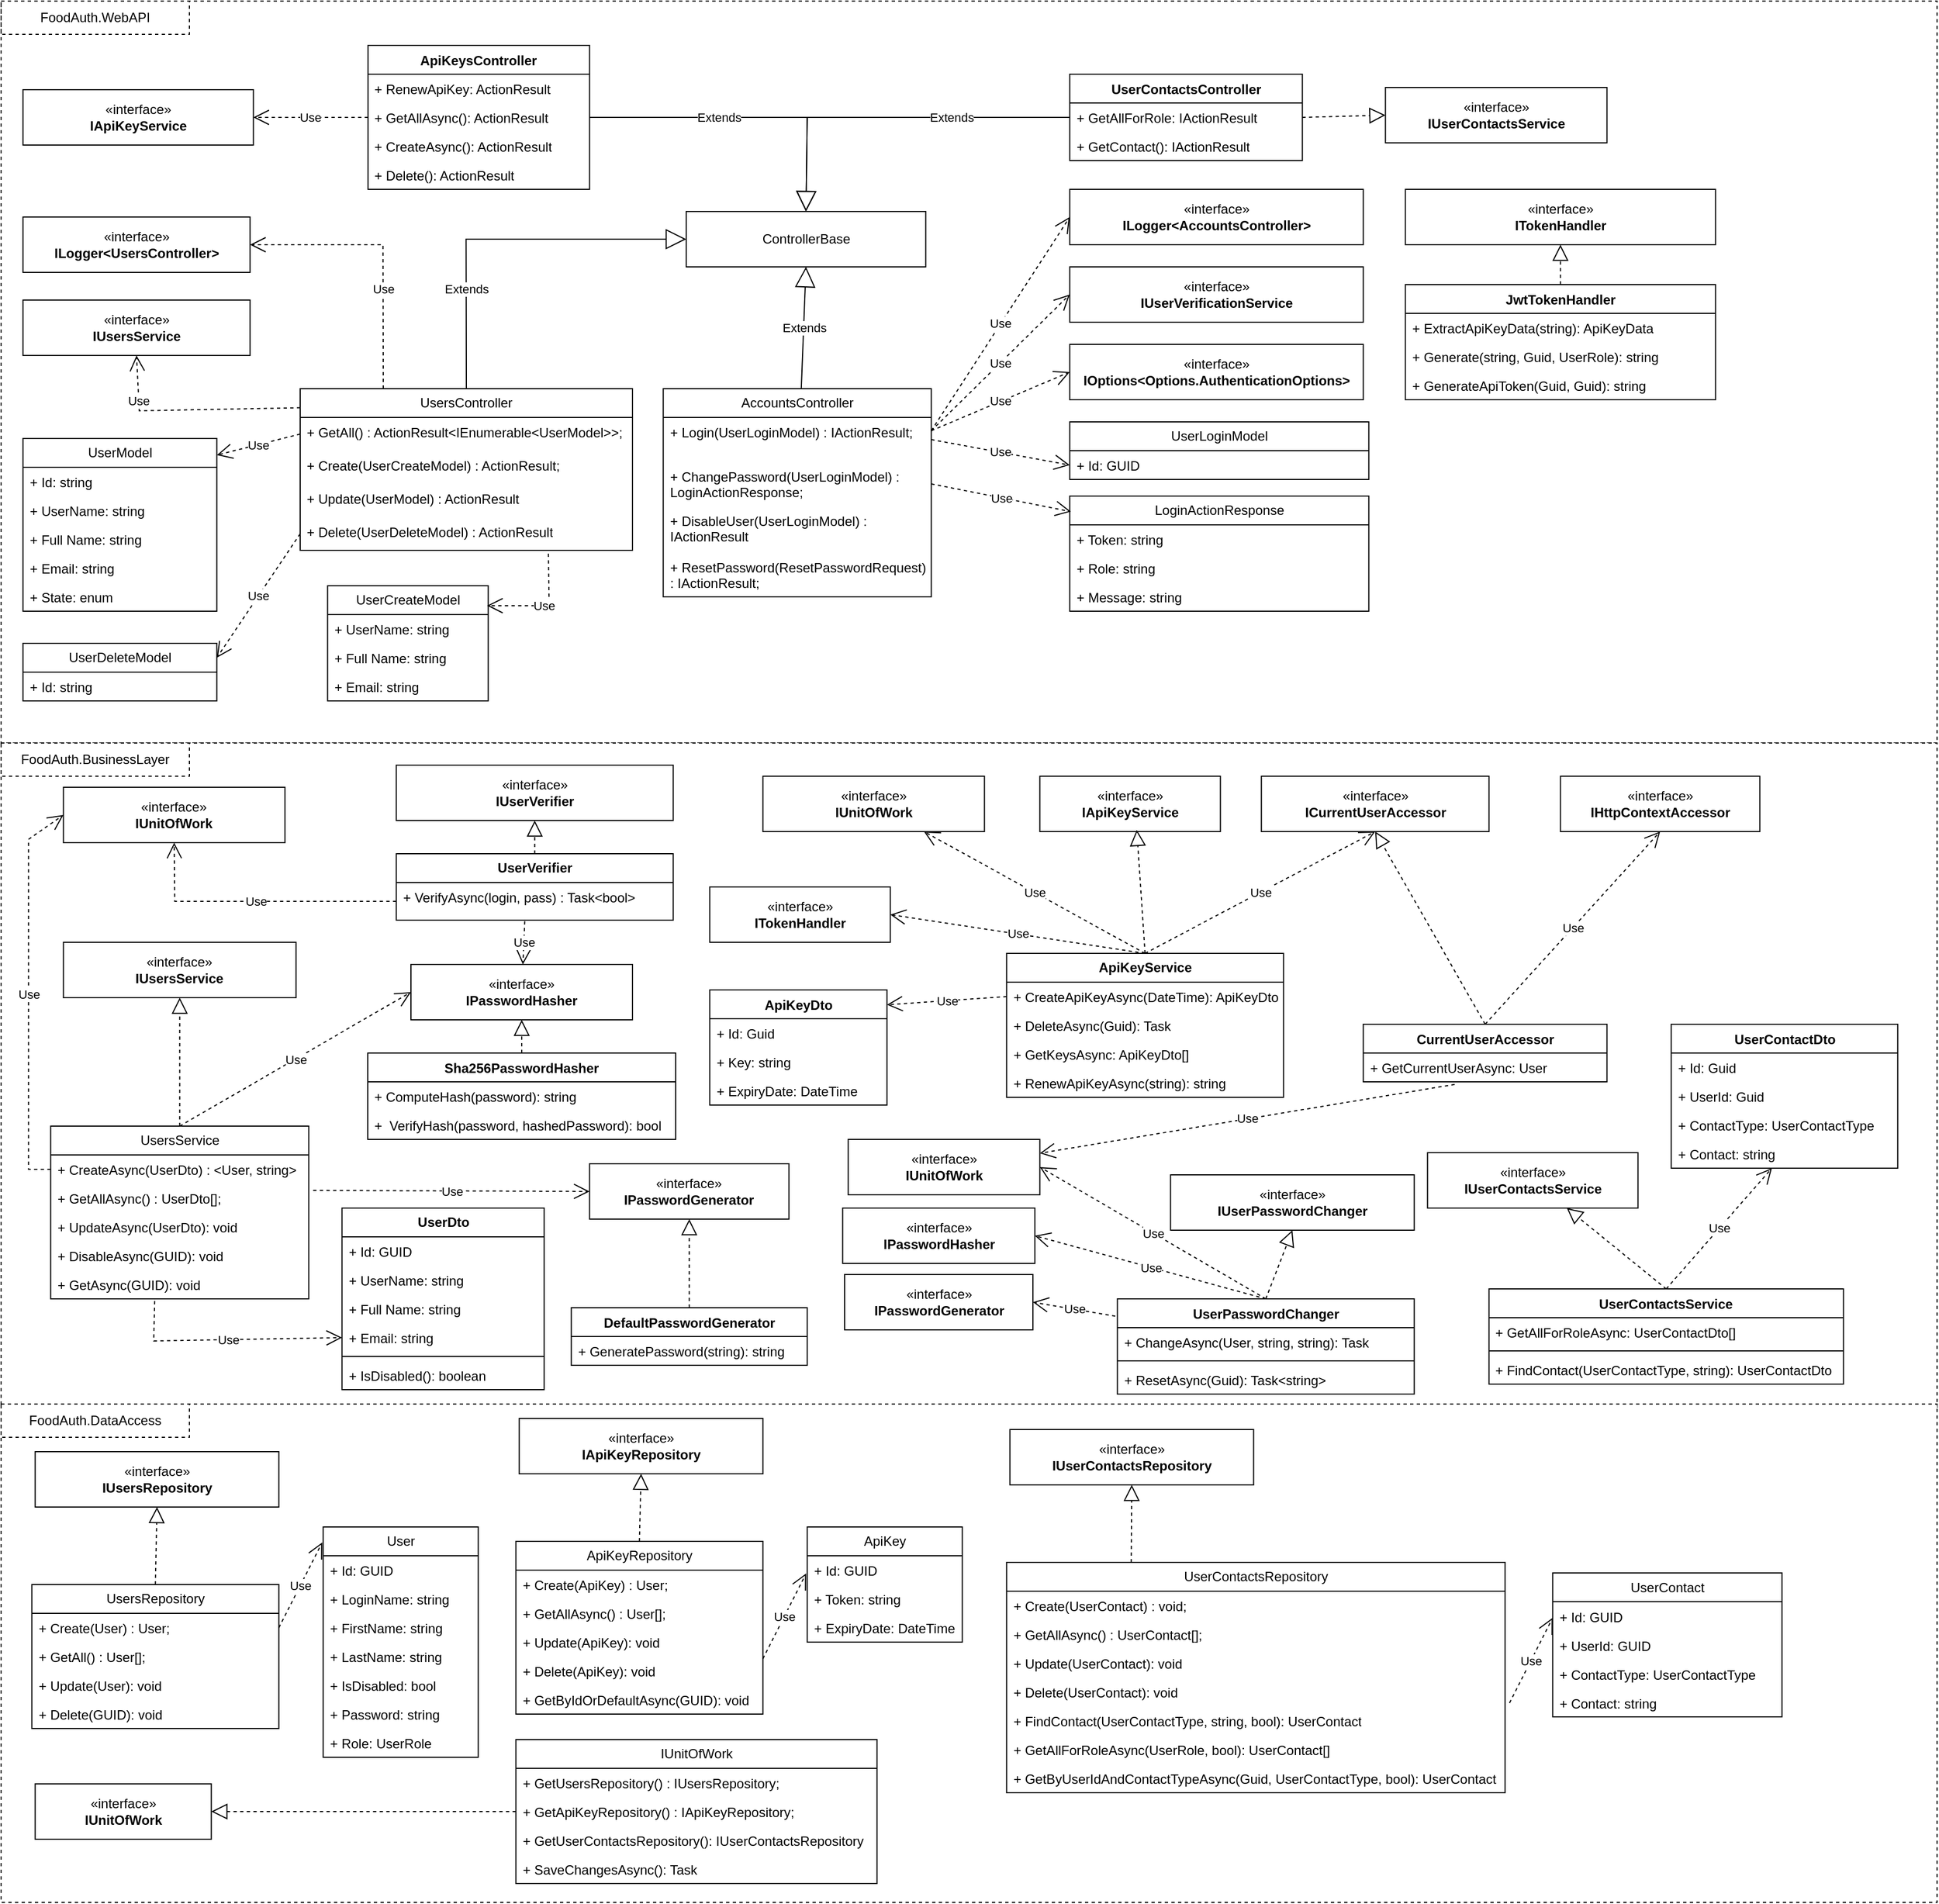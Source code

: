 <mxfile version="22.0.0" type="device" pages="3">
  <diagram name="Class" id="p9zoDYAlDjhE9k44D2_U">
    <mxGraphModel dx="584" dy="-264" grid="1" gridSize="10" guides="1" tooltips="1" connect="1" arrows="1" fold="1" page="1" pageScale="1" pageWidth="850" pageHeight="1100" math="0" shadow="0">
      <root>
        <mxCell id="0" />
        <mxCell id="1" parent="0" />
        <mxCell id="7TiSm22lBS3aOihAmO0y-1" value="" style="rounded=0;whiteSpace=wrap;html=1;dashed=1;" parent="1" vertex="1">
          <mxGeometry x="930" y="1160" width="1747.75" height="670" as="geometry" />
        </mxCell>
        <mxCell id="7TiSm22lBS3aOihAmO0y-2" value="" style="rounded=0;whiteSpace=wrap;html=1;dashed=1;" parent="1" vertex="1">
          <mxGeometry x="930" y="1830" width="1747.75" height="600" as="geometry" />
        </mxCell>
        <mxCell id="7TiSm22lBS3aOihAmO0y-3" value="" style="rounded=0;whiteSpace=wrap;html=1;dashed=1;" parent="1" vertex="1">
          <mxGeometry x="930" y="2427" width="1747.75" height="450" as="geometry" />
        </mxCell>
        <mxCell id="7TiSm22lBS3aOihAmO0y-4" value="&lt;b&gt;UserDto&lt;/b&gt;" style="swimlane;fontStyle=0;childLayout=stackLayout;horizontal=1;startSize=26;fillColor=none;horizontalStack=0;resizeParent=1;resizeParentMax=0;resizeLast=0;collapsible=1;marginBottom=0;whiteSpace=wrap;html=1;" parent="1" vertex="1">
          <mxGeometry x="1237.75" y="2250" width="182.5" height="164" as="geometry" />
        </mxCell>
        <mxCell id="7TiSm22lBS3aOihAmO0y-5" value="+ Id: GUID" style="text;strokeColor=none;fillColor=none;align=left;verticalAlign=top;spacingLeft=4;spacingRight=4;overflow=hidden;rotatable=0;points=[[0,0.5],[1,0.5]];portConstraint=eastwest;whiteSpace=wrap;html=1;" parent="7TiSm22lBS3aOihAmO0y-4" vertex="1">
          <mxGeometry y="26" width="182.5" height="26" as="geometry" />
        </mxCell>
        <mxCell id="7TiSm22lBS3aOihAmO0y-6" value="+ UserName: string" style="text;strokeColor=none;fillColor=none;align=left;verticalAlign=top;spacingLeft=4;spacingRight=4;overflow=hidden;rotatable=0;points=[[0,0.5],[1,0.5]];portConstraint=eastwest;whiteSpace=wrap;html=1;" parent="7TiSm22lBS3aOihAmO0y-4" vertex="1">
          <mxGeometry y="52" width="182.5" height="26" as="geometry" />
        </mxCell>
        <mxCell id="7TiSm22lBS3aOihAmO0y-7" value="+ Full Name: string" style="text;strokeColor=none;fillColor=none;align=left;verticalAlign=top;spacingLeft=4;spacingRight=4;overflow=hidden;rotatable=0;points=[[0,0.5],[1,0.5]];portConstraint=eastwest;whiteSpace=wrap;html=1;" parent="7TiSm22lBS3aOihAmO0y-4" vertex="1">
          <mxGeometry y="78" width="182.5" height="26" as="geometry" />
        </mxCell>
        <mxCell id="7TiSm22lBS3aOihAmO0y-8" value="+ Email: string" style="text;strokeColor=none;fillColor=none;align=left;verticalAlign=top;spacingLeft=4;spacingRight=4;overflow=hidden;rotatable=0;points=[[0,0.5],[1,0.5]];portConstraint=eastwest;whiteSpace=wrap;html=1;" parent="7TiSm22lBS3aOihAmO0y-4" vertex="1">
          <mxGeometry y="104" width="182.5" height="26" as="geometry" />
        </mxCell>
        <mxCell id="7TiSm22lBS3aOihAmO0y-9" value="" style="line;strokeWidth=1;fillColor=none;align=left;verticalAlign=middle;spacingTop=-1;spacingLeft=3;spacingRight=3;rotatable=0;labelPosition=right;points=[];portConstraint=eastwest;strokeColor=inherit;" parent="7TiSm22lBS3aOihAmO0y-4" vertex="1">
          <mxGeometry y="130" width="182.5" height="8" as="geometry" />
        </mxCell>
        <mxCell id="7TiSm22lBS3aOihAmO0y-10" value="+ IsDisabled(): boolean" style="text;strokeColor=none;fillColor=none;align=left;verticalAlign=top;spacingLeft=4;spacingRight=4;overflow=hidden;rotatable=0;points=[[0,0.5],[1,0.5]];portConstraint=eastwest;whiteSpace=wrap;html=1;" parent="7TiSm22lBS3aOihAmO0y-4" vertex="1">
          <mxGeometry y="138" width="182.5" height="26" as="geometry" />
        </mxCell>
        <mxCell id="7TiSm22lBS3aOihAmO0y-11" value="UsersService" style="swimlane;fontStyle=0;childLayout=stackLayout;horizontal=1;startSize=26;fillColor=none;horizontalStack=0;resizeParent=1;resizeParentMax=0;resizeLast=0;collapsible=1;marginBottom=0;whiteSpace=wrap;html=1;" parent="1" vertex="1">
          <mxGeometry x="974.75" y="2176" width="233" height="156" as="geometry" />
        </mxCell>
        <mxCell id="7TiSm22lBS3aOihAmO0y-13" value="+ CreateAsync(UserDto) : &amp;lt;User, string&amp;gt;" style="text;strokeColor=none;fillColor=none;align=left;verticalAlign=top;spacingLeft=4;spacingRight=4;overflow=hidden;rotatable=0;points=[[0,0.5],[1,0.5]];portConstraint=eastwest;whiteSpace=wrap;html=1;" parent="7TiSm22lBS3aOihAmO0y-11" vertex="1">
          <mxGeometry y="26" width="233" height="26" as="geometry" />
        </mxCell>
        <mxCell id="7TiSm22lBS3aOihAmO0y-14" value="+ GetAllAsync() : UserDto[];" style="text;strokeColor=none;fillColor=none;align=left;verticalAlign=top;spacingLeft=4;spacingRight=4;overflow=hidden;rotatable=0;points=[[0,0.5],[1,0.5]];portConstraint=eastwest;whiteSpace=wrap;html=1;" parent="7TiSm22lBS3aOihAmO0y-11" vertex="1">
          <mxGeometry y="52" width="233" height="26" as="geometry" />
        </mxCell>
        <mxCell id="7TiSm22lBS3aOihAmO0y-15" value="+ UpdateAsync(UserDto): void" style="text;strokeColor=none;fillColor=none;align=left;verticalAlign=top;spacingLeft=4;spacingRight=4;overflow=hidden;rotatable=0;points=[[0,0.5],[1,0.5]];portConstraint=eastwest;whiteSpace=wrap;html=1;" parent="7TiSm22lBS3aOihAmO0y-11" vertex="1">
          <mxGeometry y="78" width="233" height="26" as="geometry" />
        </mxCell>
        <mxCell id="7TiSm22lBS3aOihAmO0y-16" value="+ DisableAsync(GUID): void" style="text;strokeColor=none;fillColor=none;align=left;verticalAlign=top;spacingLeft=4;spacingRight=4;overflow=hidden;rotatable=0;points=[[0,0.5],[1,0.5]];portConstraint=eastwest;whiteSpace=wrap;html=1;" parent="7TiSm22lBS3aOihAmO0y-11" vertex="1">
          <mxGeometry y="104" width="233" height="26" as="geometry" />
        </mxCell>
        <mxCell id="7TiSm22lBS3aOihAmO0y-166" value="+ GetAsync(GUID): void" style="text;strokeColor=none;fillColor=none;align=left;verticalAlign=top;spacingLeft=4;spacingRight=4;overflow=hidden;rotatable=0;points=[[0,0.5],[1,0.5]];portConstraint=eastwest;whiteSpace=wrap;html=1;" parent="7TiSm22lBS3aOihAmO0y-11" vertex="1">
          <mxGeometry y="130" width="233" height="26" as="geometry" />
        </mxCell>
        <mxCell id="7TiSm22lBS3aOihAmO0y-19" value="«interface»&lt;br&gt;&lt;b&gt;IUsersService&lt;/b&gt;" style="html=1;whiteSpace=wrap;" parent="1" vertex="1">
          <mxGeometry x="986.25" y="2010" width="210" height="50" as="geometry" />
        </mxCell>
        <mxCell id="7TiSm22lBS3aOihAmO0y-20" value="" style="endArrow=block;dashed=1;endFill=0;endSize=12;html=1;rounded=0;entryX=0.5;entryY=1;entryDx=0;entryDy=0;exitX=0.5;exitY=0;exitDx=0;exitDy=0;" parent="1" source="7TiSm22lBS3aOihAmO0y-11" target="7TiSm22lBS3aOihAmO0y-19" edge="1">
          <mxGeometry width="160" relative="1" as="geometry">
            <mxPoint x="1152.5" y="2118" as="sourcePoint" />
            <mxPoint x="993.5" y="1999" as="targetPoint" />
          </mxGeometry>
        </mxCell>
        <mxCell id="7TiSm22lBS3aOihAmO0y-21" value="FoodAuth.BusinessLayer" style="text;html=1;strokeColor=default;fillColor=none;align=center;verticalAlign=middle;whiteSpace=wrap;rounded=0;dashed=1;" parent="1" vertex="1">
          <mxGeometry x="930" y="1830" width="170" height="30" as="geometry" />
        </mxCell>
        <mxCell id="7TiSm22lBS3aOihAmO0y-22" value="FoodAuth.DataAccess" style="text;html=1;strokeColor=default;fillColor=none;align=center;verticalAlign=middle;whiteSpace=wrap;rounded=0;dashed=1;" parent="1" vertex="1">
          <mxGeometry x="930" y="2427" width="170" height="30" as="geometry" />
        </mxCell>
        <mxCell id="7TiSm22lBS3aOihAmO0y-39" value="FoodAuth.WebAPI" style="text;html=1;strokeColor=default;fillColor=none;align=center;verticalAlign=middle;whiteSpace=wrap;rounded=0;dashed=1;" parent="1" vertex="1">
          <mxGeometry x="930" y="1160" width="170" height="30" as="geometry" />
        </mxCell>
        <mxCell id="7TiSm22lBS3aOihAmO0y-40" value="Use" style="endArrow=open;endSize=12;dashed=1;html=1;rounded=0;exitX=0.403;exitY=1.077;exitDx=0;exitDy=0;entryX=0;entryY=0.5;entryDx=0;entryDy=0;exitPerimeter=0;" parent="1" source="7TiSm22lBS3aOihAmO0y-166" target="7TiSm22lBS3aOihAmO0y-8" edge="1">
          <mxGeometry width="160" relative="1" as="geometry">
            <mxPoint x="1764.75" y="2470" as="sourcePoint" />
            <mxPoint x="1924.75" y="2470" as="targetPoint" />
            <Array as="points">
              <mxPoint x="1067.75" y="2370" />
            </Array>
          </mxGeometry>
        </mxCell>
        <mxCell id="7TiSm22lBS3aOihAmO0y-42" value="AccountsController" style="swimlane;fontStyle=0;childLayout=stackLayout;horizontal=1;startSize=26;fillColor=none;horizontalStack=0;resizeParent=1;resizeParentMax=0;resizeLast=0;collapsible=1;marginBottom=0;whiteSpace=wrap;html=1;" parent="1" vertex="1">
          <mxGeometry x="1527.75" y="1510" width="242" height="188" as="geometry" />
        </mxCell>
        <mxCell id="7TiSm22lBS3aOihAmO0y-44" value="+ Login(UserLoginModel) : IActionResult;" style="text;strokeColor=none;fillColor=none;align=left;verticalAlign=top;spacingLeft=4;spacingRight=4;overflow=hidden;rotatable=0;points=[[0,0.5],[1,0.5]];portConstraint=eastwest;whiteSpace=wrap;html=1;" parent="7TiSm22lBS3aOihAmO0y-42" vertex="1">
          <mxGeometry y="26" width="242" height="40" as="geometry" />
        </mxCell>
        <mxCell id="7TiSm22lBS3aOihAmO0y-45" value="+ ChangePassword(UserLoginModel) : LoginActionResponse;" style="text;strokeColor=none;fillColor=none;align=left;verticalAlign=top;spacingLeft=4;spacingRight=4;overflow=hidden;rotatable=0;points=[[0,0.5],[1,0.5]];portConstraint=eastwest;whiteSpace=wrap;html=1;" parent="7TiSm22lBS3aOihAmO0y-42" vertex="1">
          <mxGeometry y="66" width="242" height="40" as="geometry" />
        </mxCell>
        <mxCell id="7TiSm22lBS3aOihAmO0y-46" value="+ DisableUser(UserLoginModel) : IActionResult" style="text;strokeColor=none;fillColor=none;align=left;verticalAlign=top;spacingLeft=4;spacingRight=4;overflow=hidden;rotatable=0;points=[[0,0.5],[1,0.5]];portConstraint=eastwest;whiteSpace=wrap;html=1;" parent="7TiSm22lBS3aOihAmO0y-42" vertex="1">
          <mxGeometry y="106" width="242" height="42" as="geometry" />
        </mxCell>
        <mxCell id="7TiSm22lBS3aOihAmO0y-239" value="+ ResetPassword(ResetPasswordRequest) : IActionResult;" style="text;strokeColor=none;fillColor=none;align=left;verticalAlign=top;spacingLeft=4;spacingRight=4;overflow=hidden;rotatable=0;points=[[0,0.5],[1,0.5]];portConstraint=eastwest;whiteSpace=wrap;html=1;" parent="7TiSm22lBS3aOihAmO0y-42" vertex="1">
          <mxGeometry y="148" width="242" height="40" as="geometry" />
        </mxCell>
        <mxCell id="7TiSm22lBS3aOihAmO0y-47" value="&lt;b&gt;UserVerifier&lt;/b&gt;" style="swimlane;fontStyle=0;childLayout=stackLayout;horizontal=1;startSize=26;fillColor=none;horizontalStack=0;resizeParent=1;resizeParentMax=0;resizeLast=0;collapsible=1;marginBottom=0;whiteSpace=wrap;html=1;" parent="1" vertex="1">
          <mxGeometry x="1286.75" y="1930" width="250" height="60" as="geometry" />
        </mxCell>
        <mxCell id="7TiSm22lBS3aOihAmO0y-49" value="+ VerifyAsync(login, pass) : Task&amp;lt;bool&amp;gt;" style="text;strokeColor=none;fillColor=none;align=left;verticalAlign=top;spacingLeft=4;spacingRight=4;overflow=hidden;rotatable=0;points=[[0,0.5],[1,0.5]];portConstraint=eastwest;whiteSpace=wrap;html=1;" parent="7TiSm22lBS3aOihAmO0y-47" vertex="1">
          <mxGeometry y="26" width="250" height="34" as="geometry" />
        </mxCell>
        <mxCell id="7TiSm22lBS3aOihAmO0y-57" value="" style="endArrow=block;dashed=1;endFill=0;endSize=12;html=1;rounded=0;entryX=0.5;entryY=1;entryDx=0;entryDy=0;" parent="1" source="7TiSm22lBS3aOihAmO0y-47" target="7TiSm22lBS3aOihAmO0y-61" edge="1">
          <mxGeometry width="160" relative="1" as="geometry">
            <mxPoint x="1454.75" y="1820" as="sourcePoint" />
            <mxPoint x="1499.75" y="1520" as="targetPoint" />
          </mxGeometry>
        </mxCell>
        <mxCell id="7TiSm22lBS3aOihAmO0y-61" value="«interface»&lt;br&gt;&lt;b&gt;IUserVerifier&lt;/b&gt;" style="html=1;whiteSpace=wrap;" parent="1" vertex="1">
          <mxGeometry x="1286.75" y="1850" width="250" height="50" as="geometry" />
        </mxCell>
        <mxCell id="7TiSm22lBS3aOihAmO0y-64" value="«interface»&lt;br&gt;&lt;b&gt;IUnitOfWork&lt;/b&gt;" style="html=1;whiteSpace=wrap;" parent="1" vertex="1">
          <mxGeometry x="986.25" y="1870" width="200" height="50" as="geometry" />
        </mxCell>
        <mxCell id="7TiSm22lBS3aOihAmO0y-65" value="Use" style="endArrow=open;endSize=12;dashed=1;html=1;rounded=0;entryX=0;entryY=0.5;entryDx=0;entryDy=0;exitX=0;exitY=0.5;exitDx=0;exitDy=0;" parent="1" source="7TiSm22lBS3aOihAmO0y-13" target="7TiSm22lBS3aOihAmO0y-64" edge="1">
          <mxGeometry width="160" relative="1" as="geometry">
            <mxPoint x="974.75" y="2183" as="sourcePoint" />
            <mxPoint x="1024.75" y="1917" as="targetPoint" />
            <Array as="points">
              <mxPoint x="954.75" y="2215" />
              <mxPoint x="954.75" y="1917" />
            </Array>
          </mxGeometry>
        </mxCell>
        <mxCell id="7TiSm22lBS3aOihAmO0y-66" value="Use" style="endArrow=open;endSize=12;dashed=1;html=1;rounded=0;entryX=0.5;entryY=1;entryDx=0;entryDy=0;exitX=0;exitY=0.5;exitDx=0;exitDy=0;" parent="1" source="7TiSm22lBS3aOihAmO0y-49" target="7TiSm22lBS3aOihAmO0y-64" edge="1">
          <mxGeometry width="160" relative="1" as="geometry">
            <mxPoint x="1260.75" y="2060" as="sourcePoint" />
            <mxPoint x="1524.75" y="2020" as="targetPoint" />
            <Array as="points">
              <mxPoint x="1086.75" y="1973" />
            </Array>
          </mxGeometry>
        </mxCell>
        <mxCell id="7TiSm22lBS3aOihAmO0y-67" value="Extends" style="endArrow=block;endSize=16;endFill=0;html=1;rounded=0;entryX=0.5;entryY=1;entryDx=0;entryDy=0;" parent="1" source="7TiSm22lBS3aOihAmO0y-42" target="7TiSm22lBS3aOihAmO0y-68" edge="1">
          <mxGeometry width="160" relative="1" as="geometry">
            <mxPoint x="1864.75" y="1600" as="sourcePoint" />
            <mxPoint x="1936.142" y="1459" as="targetPoint" />
          </mxGeometry>
        </mxCell>
        <mxCell id="7TiSm22lBS3aOihAmO0y-68" value="ControllerBase" style="html=1;whiteSpace=wrap;" parent="1" vertex="1">
          <mxGeometry x="1548.5" y="1350" width="216.25" height="50" as="geometry" />
        </mxCell>
        <mxCell id="7TiSm22lBS3aOihAmO0y-69" value="«interface»&lt;br&gt;&lt;b&gt;ILogger&amp;lt;AccountsController&amp;gt;&lt;/b&gt;" style="html=1;whiteSpace=wrap;" parent="1" vertex="1">
          <mxGeometry x="1894.75" y="1330" width="265" height="50" as="geometry" />
        </mxCell>
        <mxCell id="7TiSm22lBS3aOihAmO0y-70" value="«interface»&lt;br&gt;&lt;b&gt;IUserVerificationService&lt;/b&gt;" style="html=1;whiteSpace=wrap;" parent="1" vertex="1">
          <mxGeometry x="1894.75" y="1400" width="265" height="50" as="geometry" />
        </mxCell>
        <mxCell id="7TiSm22lBS3aOihAmO0y-71" value="«interface»&lt;br&gt;&lt;b&gt;IOptions&amp;lt;Options.AuthenticationOptions&amp;gt;&lt;/b&gt;" style="html=1;whiteSpace=wrap;" parent="1" vertex="1">
          <mxGeometry x="1894.75" y="1470" width="265" height="50" as="geometry" />
        </mxCell>
        <mxCell id="7TiSm22lBS3aOihAmO0y-72" value="Use" style="endArrow=open;endSize=12;dashed=1;html=1;rounded=0;entryX=0;entryY=0.5;entryDx=0;entryDy=0;exitX=1;exitY=0.5;exitDx=0;exitDy=0;" parent="1" target="7TiSm22lBS3aOihAmO0y-69" edge="1">
          <mxGeometry width="160" relative="1" as="geometry">
            <mxPoint x="1769.75" y="1548" as="sourcePoint" />
            <mxPoint x="2084.75" y="1720" as="targetPoint" />
          </mxGeometry>
        </mxCell>
        <mxCell id="7TiSm22lBS3aOihAmO0y-73" value="Use" style="endArrow=open;endSize=12;dashed=1;html=1;rounded=0;entryX=0;entryY=0.5;entryDx=0;entryDy=0;exitX=1;exitY=0.5;exitDx=0;exitDy=0;" parent="1" target="7TiSm22lBS3aOihAmO0y-70" edge="1">
          <mxGeometry width="160" relative="1" as="geometry">
            <mxPoint x="1769.75" y="1548" as="sourcePoint" />
            <mxPoint x="2084.75" y="1720" as="targetPoint" />
          </mxGeometry>
        </mxCell>
        <mxCell id="7TiSm22lBS3aOihAmO0y-74" value="Use" style="endArrow=open;endSize=12;dashed=1;html=1;rounded=0;entryX=0;entryY=0.5;entryDx=0;entryDy=0;exitX=1;exitY=0.5;exitDx=0;exitDy=0;" parent="1" target="7TiSm22lBS3aOihAmO0y-71" edge="1">
          <mxGeometry width="160" relative="1" as="geometry">
            <mxPoint x="1769.75" y="1548" as="sourcePoint" />
            <mxPoint x="2084.75" y="1720" as="targetPoint" />
          </mxGeometry>
        </mxCell>
        <mxCell id="7TiSm22lBS3aOihAmO0y-75" value="UserLoginModel" style="swimlane;fontStyle=0;childLayout=stackLayout;horizontal=1;startSize=26;fillColor=none;horizontalStack=0;resizeParent=1;resizeParentMax=0;resizeLast=0;collapsible=1;marginBottom=0;whiteSpace=wrap;html=1;" parent="1" vertex="1">
          <mxGeometry x="1894.75" y="1540" width="270" height="52" as="geometry" />
        </mxCell>
        <mxCell id="7TiSm22lBS3aOihAmO0y-76" value="+ Id: GUID" style="text;strokeColor=none;fillColor=none;align=left;verticalAlign=top;spacingLeft=4;spacingRight=4;overflow=hidden;rotatable=0;points=[[0,0.5],[1,0.5]];portConstraint=eastwest;whiteSpace=wrap;html=1;" parent="7TiSm22lBS3aOihAmO0y-75" vertex="1">
          <mxGeometry y="26" width="270" height="26" as="geometry" />
        </mxCell>
        <mxCell id="7TiSm22lBS3aOihAmO0y-77" value="Use" style="endArrow=open;endSize=12;dashed=1;html=1;rounded=0;entryX=0;entryY=0.5;entryDx=0;entryDy=0;exitX=1;exitY=0.5;exitDx=0;exitDy=0;" parent="1" source="7TiSm22lBS3aOihAmO0y-44" target="7TiSm22lBS3aOihAmO0y-76" edge="1">
          <mxGeometry width="160" relative="1" as="geometry">
            <mxPoint x="1924.75" y="1720" as="sourcePoint" />
            <mxPoint x="2084.75" y="1720" as="targetPoint" />
          </mxGeometry>
        </mxCell>
        <mxCell id="7TiSm22lBS3aOihAmO0y-78" value="LoginActionResponse" style="swimlane;fontStyle=0;childLayout=stackLayout;horizontal=1;startSize=26;fillColor=none;horizontalStack=0;resizeParent=1;resizeParentMax=0;resizeLast=0;collapsible=1;marginBottom=0;whiteSpace=wrap;html=1;" parent="1" vertex="1">
          <mxGeometry x="1894.75" y="1607" width="270" height="104" as="geometry" />
        </mxCell>
        <mxCell id="7TiSm22lBS3aOihAmO0y-79" value="+ Token: string" style="text;strokeColor=none;fillColor=none;align=left;verticalAlign=top;spacingLeft=4;spacingRight=4;overflow=hidden;rotatable=0;points=[[0,0.5],[1,0.5]];portConstraint=eastwest;whiteSpace=wrap;html=1;" parent="7TiSm22lBS3aOihAmO0y-78" vertex="1">
          <mxGeometry y="26" width="270" height="26" as="geometry" />
        </mxCell>
        <mxCell id="7TiSm22lBS3aOihAmO0y-80" value="+ Role: string" style="text;strokeColor=none;fillColor=none;align=left;verticalAlign=top;spacingLeft=4;spacingRight=4;overflow=hidden;rotatable=0;points=[[0,0.5],[1,0.5]];portConstraint=eastwest;whiteSpace=wrap;html=1;" parent="7TiSm22lBS3aOihAmO0y-78" vertex="1">
          <mxGeometry y="52" width="270" height="26" as="geometry" />
        </mxCell>
        <mxCell id="7TiSm22lBS3aOihAmO0y-81" value="+ Message: string" style="text;strokeColor=none;fillColor=none;align=left;verticalAlign=top;spacingLeft=4;spacingRight=4;overflow=hidden;rotatable=0;points=[[0,0.5],[1,0.5]];portConstraint=eastwest;whiteSpace=wrap;html=1;" parent="7TiSm22lBS3aOihAmO0y-78" vertex="1">
          <mxGeometry y="78" width="270" height="26" as="geometry" />
        </mxCell>
        <mxCell id="7TiSm22lBS3aOihAmO0y-82" value="Use" style="endArrow=open;endSize=12;dashed=1;html=1;rounded=0;entryX=0.004;entryY=0.135;entryDx=0;entryDy=0;entryPerimeter=0;exitX=1;exitY=0.5;exitDx=0;exitDy=0;" parent="1" source="7TiSm22lBS3aOihAmO0y-45" target="7TiSm22lBS3aOihAmO0y-78" edge="1">
          <mxGeometry width="160" relative="1" as="geometry">
            <mxPoint x="1754.75" y="1710" as="sourcePoint" />
            <mxPoint x="2084.75" y="1720" as="targetPoint" />
          </mxGeometry>
        </mxCell>
        <mxCell id="7TiSm22lBS3aOihAmO0y-83" value="UsersController" style="swimlane;fontStyle=0;childLayout=stackLayout;horizontal=1;startSize=26;fillColor=none;horizontalStack=0;resizeParent=1;resizeParentMax=0;resizeLast=0;collapsible=1;marginBottom=0;whiteSpace=wrap;html=1;" parent="1" vertex="1">
          <mxGeometry x="1200" y="1510" width="300" height="146" as="geometry" />
        </mxCell>
        <mxCell id="7TiSm22lBS3aOihAmO0y-85" value="+ GetAll() : ActionResult&amp;lt;IEnumerable&amp;lt;UserModel&amp;gt;&amp;gt;;" style="text;strokeColor=none;fillColor=none;align=left;verticalAlign=top;spacingLeft=4;spacingRight=4;overflow=hidden;rotatable=0;points=[[0,0.5],[1,0.5]];portConstraint=eastwest;whiteSpace=wrap;html=1;" parent="7TiSm22lBS3aOihAmO0y-83" vertex="1">
          <mxGeometry y="26" width="300" height="30" as="geometry" />
        </mxCell>
        <mxCell id="7TiSm22lBS3aOihAmO0y-86" value="+ Create(UserCreateModel) : ActionResult;" style="text;strokeColor=none;fillColor=none;align=left;verticalAlign=top;spacingLeft=4;spacingRight=4;overflow=hidden;rotatable=0;points=[[0,0.5],[1,0.5]];portConstraint=eastwest;whiteSpace=wrap;html=1;" parent="7TiSm22lBS3aOihAmO0y-83" vertex="1">
          <mxGeometry y="56" width="300" height="30" as="geometry" />
        </mxCell>
        <mxCell id="7TiSm22lBS3aOihAmO0y-87" value="+ Update(UserModel) : ActionResult" style="text;strokeColor=none;fillColor=none;align=left;verticalAlign=top;spacingLeft=4;spacingRight=4;overflow=hidden;rotatable=0;points=[[0,0.5],[1,0.5]];portConstraint=eastwest;whiteSpace=wrap;html=1;" parent="7TiSm22lBS3aOihAmO0y-83" vertex="1">
          <mxGeometry y="86" width="300" height="30" as="geometry" />
        </mxCell>
        <mxCell id="7TiSm22lBS3aOihAmO0y-88" value="+ Delete(UserDeleteModel) : ActionResult" style="text;strokeColor=none;fillColor=none;align=left;verticalAlign=top;spacingLeft=4;spacingRight=4;overflow=hidden;rotatable=0;points=[[0,0.5],[1,0.5]];portConstraint=eastwest;whiteSpace=wrap;html=1;" parent="7TiSm22lBS3aOihAmO0y-83" vertex="1">
          <mxGeometry y="116" width="300" height="30" as="geometry" />
        </mxCell>
        <mxCell id="7TiSm22lBS3aOihAmO0y-89" value="Extends" style="endArrow=block;endSize=16;endFill=0;html=1;rounded=0;entryX=0;entryY=0.5;entryDx=0;entryDy=0;exitX=0.5;exitY=0;exitDx=0;exitDy=0;" parent="1" source="7TiSm22lBS3aOihAmO0y-83" target="7TiSm22lBS3aOihAmO0y-68" edge="1">
          <mxGeometry x="-0.461" width="160" relative="1" as="geometry">
            <mxPoint x="1364.75" y="1700" as="sourcePoint" />
            <mxPoint x="1524.75" y="1700" as="targetPoint" />
            <Array as="points">
              <mxPoint x="1349.75" y="1375" />
            </Array>
            <mxPoint as="offset" />
          </mxGeometry>
        </mxCell>
        <mxCell id="7TiSm22lBS3aOihAmO0y-90" value="«interface»&lt;br&gt;&lt;b&gt;ILogger&amp;lt;UsersController&amp;gt;&lt;/b&gt;" style="html=1;whiteSpace=wrap;" parent="1" vertex="1">
          <mxGeometry x="949.75" y="1355" width="205" height="50" as="geometry" />
        </mxCell>
        <mxCell id="7TiSm22lBS3aOihAmO0y-91" value="«interface»&lt;br&gt;&lt;b&gt;IUsersService&lt;/b&gt;" style="html=1;whiteSpace=wrap;" parent="1" vertex="1">
          <mxGeometry x="949.75" y="1430" width="205" height="50" as="geometry" />
        </mxCell>
        <mxCell id="7TiSm22lBS3aOihAmO0y-92" value="Use" style="endArrow=open;endSize=12;dashed=1;html=1;rounded=0;entryX=1;entryY=0.5;entryDx=0;entryDy=0;exitX=0.25;exitY=0;exitDx=0;exitDy=0;" parent="1" source="7TiSm22lBS3aOihAmO0y-83" target="7TiSm22lBS3aOihAmO0y-90" edge="1">
          <mxGeometry x="-0.28" width="160" relative="1" as="geometry">
            <mxPoint x="1364.75" y="1600" as="sourcePoint" />
            <mxPoint x="1524.75" y="1600" as="targetPoint" />
            <Array as="points">
              <mxPoint x="1274.75" y="1380" />
            </Array>
            <mxPoint as="offset" />
          </mxGeometry>
        </mxCell>
        <mxCell id="7TiSm22lBS3aOihAmO0y-93" value="Use" style="endArrow=open;endSize=12;dashed=1;html=1;rounded=0;entryX=0.5;entryY=1;entryDx=0;entryDy=0;exitX=0;exitY=0.118;exitDx=0;exitDy=0;exitPerimeter=0;" parent="1" source="7TiSm22lBS3aOihAmO0y-83" target="7TiSm22lBS3aOihAmO0y-91" edge="1">
          <mxGeometry x="0.578" width="160" relative="1" as="geometry">
            <mxPoint x="1364.75" y="1660" as="sourcePoint" />
            <mxPoint x="1524.75" y="1660" as="targetPoint" />
            <Array as="points">
              <mxPoint x="1054.75" y="1530" />
            </Array>
            <mxPoint as="offset" />
          </mxGeometry>
        </mxCell>
        <mxCell id="7TiSm22lBS3aOihAmO0y-94" value="UserCreateModel" style="swimlane;fontStyle=0;childLayout=stackLayout;horizontal=1;startSize=26;fillColor=none;horizontalStack=0;resizeParent=1;resizeParentMax=0;resizeLast=0;collapsible=1;marginBottom=0;whiteSpace=wrap;html=1;" parent="1" vertex="1">
          <mxGeometry x="1224.75" y="1688" width="145" height="104" as="geometry" />
        </mxCell>
        <mxCell id="7TiSm22lBS3aOihAmO0y-95" value="+ UserName: string" style="text;strokeColor=none;fillColor=none;align=left;verticalAlign=top;spacingLeft=4;spacingRight=4;overflow=hidden;rotatable=0;points=[[0,0.5],[1,0.5]];portConstraint=eastwest;whiteSpace=wrap;html=1;" parent="7TiSm22lBS3aOihAmO0y-94" vertex="1">
          <mxGeometry y="26" width="145" height="26" as="geometry" />
        </mxCell>
        <mxCell id="7TiSm22lBS3aOihAmO0y-96" value="+ Full Name: string" style="text;strokeColor=none;fillColor=none;align=left;verticalAlign=top;spacingLeft=4;spacingRight=4;overflow=hidden;rotatable=0;points=[[0,0.5],[1,0.5]];portConstraint=eastwest;whiteSpace=wrap;html=1;" parent="7TiSm22lBS3aOihAmO0y-94" vertex="1">
          <mxGeometry y="52" width="145" height="26" as="geometry" />
        </mxCell>
        <mxCell id="7TiSm22lBS3aOihAmO0y-97" value="+ Email: string" style="text;strokeColor=none;fillColor=none;align=left;verticalAlign=top;spacingLeft=4;spacingRight=4;overflow=hidden;rotatable=0;points=[[0,0.5],[1,0.5]];portConstraint=eastwest;whiteSpace=wrap;html=1;" parent="7TiSm22lBS3aOihAmO0y-94" vertex="1">
          <mxGeometry y="78" width="145" height="26" as="geometry" />
        </mxCell>
        <mxCell id="7TiSm22lBS3aOihAmO0y-98" value="UserModel" style="swimlane;fontStyle=0;childLayout=stackLayout;horizontal=1;startSize=26;fillColor=none;horizontalStack=0;resizeParent=1;resizeParentMax=0;resizeLast=0;collapsible=1;marginBottom=0;whiteSpace=wrap;html=1;" parent="1" vertex="1">
          <mxGeometry x="949.75" y="1555" width="175" height="156" as="geometry" />
        </mxCell>
        <mxCell id="7TiSm22lBS3aOihAmO0y-99" value="+ Id: string" style="text;strokeColor=none;fillColor=none;align=left;verticalAlign=top;spacingLeft=4;spacingRight=4;overflow=hidden;rotatable=0;points=[[0,0.5],[1,0.5]];portConstraint=eastwest;whiteSpace=wrap;html=1;" parent="7TiSm22lBS3aOihAmO0y-98" vertex="1">
          <mxGeometry y="26" width="175" height="26" as="geometry" />
        </mxCell>
        <mxCell id="7TiSm22lBS3aOihAmO0y-100" value="+ UserName: string" style="text;strokeColor=none;fillColor=none;align=left;verticalAlign=top;spacingLeft=4;spacingRight=4;overflow=hidden;rotatable=0;points=[[0,0.5],[1,0.5]];portConstraint=eastwest;whiteSpace=wrap;html=1;" parent="7TiSm22lBS3aOihAmO0y-98" vertex="1">
          <mxGeometry y="52" width="175" height="26" as="geometry" />
        </mxCell>
        <mxCell id="7TiSm22lBS3aOihAmO0y-101" value="+ Full Name: string" style="text;strokeColor=none;fillColor=none;align=left;verticalAlign=top;spacingLeft=4;spacingRight=4;overflow=hidden;rotatable=0;points=[[0,0.5],[1,0.5]];portConstraint=eastwest;whiteSpace=wrap;html=1;" parent="7TiSm22lBS3aOihAmO0y-98" vertex="1">
          <mxGeometry y="78" width="175" height="26" as="geometry" />
        </mxCell>
        <mxCell id="7TiSm22lBS3aOihAmO0y-102" value="+ Email: string" style="text;strokeColor=none;fillColor=none;align=left;verticalAlign=top;spacingLeft=4;spacingRight=4;overflow=hidden;rotatable=0;points=[[0,0.5],[1,0.5]];portConstraint=eastwest;whiteSpace=wrap;html=1;" parent="7TiSm22lBS3aOihAmO0y-98" vertex="1">
          <mxGeometry y="104" width="175" height="26" as="geometry" />
        </mxCell>
        <mxCell id="7TiSm22lBS3aOihAmO0y-103" value="+ State: enum" style="text;strokeColor=none;fillColor=none;align=left;verticalAlign=top;spacingLeft=4;spacingRight=4;overflow=hidden;rotatable=0;points=[[0,0.5],[1,0.5]];portConstraint=eastwest;whiteSpace=wrap;html=1;" parent="7TiSm22lBS3aOihAmO0y-98" vertex="1">
          <mxGeometry y="130" width="175" height="26" as="geometry" />
        </mxCell>
        <mxCell id="7TiSm22lBS3aOihAmO0y-104" value="UserDeleteModel" style="swimlane;fontStyle=0;childLayout=stackLayout;horizontal=1;startSize=26;fillColor=none;horizontalStack=0;resizeParent=1;resizeParentMax=0;resizeLast=0;collapsible=1;marginBottom=0;whiteSpace=wrap;html=1;" parent="1" vertex="1">
          <mxGeometry x="949.75" y="1740" width="175" height="52" as="geometry" />
        </mxCell>
        <mxCell id="7TiSm22lBS3aOihAmO0y-105" value="+ Id: string" style="text;strokeColor=none;fillColor=none;align=left;verticalAlign=top;spacingLeft=4;spacingRight=4;overflow=hidden;rotatable=0;points=[[0,0.5],[1,0.5]];portConstraint=eastwest;whiteSpace=wrap;html=1;" parent="7TiSm22lBS3aOihAmO0y-104" vertex="1">
          <mxGeometry y="26" width="175" height="26" as="geometry" />
        </mxCell>
        <mxCell id="7TiSm22lBS3aOihAmO0y-106" value="Use" style="endArrow=open;endSize=12;dashed=1;html=1;rounded=0;exitX=0.747;exitY=1.1;exitDx=0;exitDy=0;exitPerimeter=0;entryX=0.993;entryY=0.173;entryDx=0;entryDy=0;entryPerimeter=0;" parent="1" source="7TiSm22lBS3aOihAmO0y-88" target="7TiSm22lBS3aOihAmO0y-94" edge="1">
          <mxGeometry width="160" relative="1" as="geometry">
            <mxPoint x="1364.75" y="1780" as="sourcePoint" />
            <mxPoint x="1524.75" y="1780" as="targetPoint" />
            <Array as="points">
              <mxPoint x="1424.75" y="1706" />
            </Array>
          </mxGeometry>
        </mxCell>
        <mxCell id="7TiSm22lBS3aOihAmO0y-107" value="Use" style="endArrow=open;endSize=12;dashed=1;html=1;rounded=0;entryX=1;entryY=0.25;entryDx=0;entryDy=0;exitX=0;exitY=0.5;exitDx=0;exitDy=0;" parent="1" source="7TiSm22lBS3aOihAmO0y-88" target="7TiSm22lBS3aOihAmO0y-104" edge="1">
          <mxGeometry width="160" relative="1" as="geometry">
            <mxPoint x="1364.75" y="1780" as="sourcePoint" />
            <mxPoint x="1524.75" y="1780" as="targetPoint" />
          </mxGeometry>
        </mxCell>
        <mxCell id="7TiSm22lBS3aOihAmO0y-108" value="Use" style="endArrow=open;endSize=12;dashed=1;html=1;rounded=0;entryX=1;entryY=0.096;entryDx=0;entryDy=0;entryPerimeter=0;exitX=0;exitY=0.5;exitDx=0;exitDy=0;" parent="1" source="7TiSm22lBS3aOihAmO0y-85" target="7TiSm22lBS3aOihAmO0y-98" edge="1">
          <mxGeometry width="160" relative="1" as="geometry">
            <mxPoint x="1364.75" y="1780" as="sourcePoint" />
            <mxPoint x="1524.75" y="1780" as="targetPoint" />
          </mxGeometry>
        </mxCell>
        <mxCell id="7TiSm22lBS3aOihAmO0y-109" value="Use" style="endArrow=open;endSize=12;dashed=1;html=1;rounded=0;exitX=0.5;exitY=0;exitDx=0;exitDy=0;entryX=0;entryY=0.5;entryDx=0;entryDy=0;" parent="1" source="7TiSm22lBS3aOihAmO0y-11" target="7TiSm22lBS3aOihAmO0y-167" edge="1">
          <mxGeometry width="160" relative="1" as="geometry">
            <mxPoint x="1482.75" y="2270" as="sourcePoint" />
            <mxPoint x="1472.75" y="2259" as="targetPoint" />
          </mxGeometry>
        </mxCell>
        <mxCell id="7TiSm22lBS3aOihAmO0y-113" value="UsersRepository" style="swimlane;fontStyle=0;childLayout=stackLayout;horizontal=1;startSize=26;fillColor=none;horizontalStack=0;resizeParent=1;resizeParentMax=0;resizeLast=0;collapsible=1;marginBottom=0;whiteSpace=wrap;html=1;" parent="1" vertex="1">
          <mxGeometry x="957.75" y="2590" width="223" height="130" as="geometry" />
        </mxCell>
        <mxCell id="7TiSm22lBS3aOihAmO0y-114" value="+ Create(User) : User;" style="text;strokeColor=none;fillColor=none;align=left;verticalAlign=top;spacingLeft=4;spacingRight=4;overflow=hidden;rotatable=0;points=[[0,0.5],[1,0.5]];portConstraint=eastwest;whiteSpace=wrap;html=1;" parent="7TiSm22lBS3aOihAmO0y-113" vertex="1">
          <mxGeometry y="26" width="223" height="26" as="geometry" />
        </mxCell>
        <mxCell id="7TiSm22lBS3aOihAmO0y-115" value="+ GetAll() : User[];" style="text;strokeColor=none;fillColor=none;align=left;verticalAlign=top;spacingLeft=4;spacingRight=4;overflow=hidden;rotatable=0;points=[[0,0.5],[1,0.5]];portConstraint=eastwest;whiteSpace=wrap;html=1;" parent="7TiSm22lBS3aOihAmO0y-113" vertex="1">
          <mxGeometry y="52" width="223" height="26" as="geometry" />
        </mxCell>
        <mxCell id="7TiSm22lBS3aOihAmO0y-116" value="+ Update(User): void" style="text;strokeColor=none;fillColor=none;align=left;verticalAlign=top;spacingLeft=4;spacingRight=4;overflow=hidden;rotatable=0;points=[[0,0.5],[1,0.5]];portConstraint=eastwest;whiteSpace=wrap;html=1;" parent="7TiSm22lBS3aOihAmO0y-113" vertex="1">
          <mxGeometry y="78" width="223" height="26" as="geometry" />
        </mxCell>
        <mxCell id="7TiSm22lBS3aOihAmO0y-117" value="+ Delete(GUID): void" style="text;strokeColor=none;fillColor=none;align=left;verticalAlign=top;spacingLeft=4;spacingRight=4;overflow=hidden;rotatable=0;points=[[0,0.5],[1,0.5]];portConstraint=eastwest;whiteSpace=wrap;html=1;" parent="7TiSm22lBS3aOihAmO0y-113" vertex="1">
          <mxGeometry y="104" width="223" height="26" as="geometry" />
        </mxCell>
        <mxCell id="7TiSm22lBS3aOihAmO0y-118" value="«interface»&lt;br&gt;&lt;b&gt;IUsersRepository&lt;/b&gt;" style="html=1;whiteSpace=wrap;" parent="1" vertex="1">
          <mxGeometry x="960.75" y="2470" width="220" height="50" as="geometry" />
        </mxCell>
        <mxCell id="7TiSm22lBS3aOihAmO0y-119" value="" style="endArrow=block;dashed=1;endFill=0;endSize=12;html=1;rounded=0;entryX=0.5;entryY=1;entryDx=0;entryDy=0;exitX=0.5;exitY=0;exitDx=0;exitDy=0;" parent="1" source="7TiSm22lBS3aOihAmO0y-113" target="7TiSm22lBS3aOihAmO0y-118" edge="1">
          <mxGeometry width="160" relative="1" as="geometry">
            <mxPoint x="1145.25" y="2580" as="sourcePoint" />
            <mxPoint x="947.25" y="2509" as="targetPoint" />
          </mxGeometry>
        </mxCell>
        <mxCell id="7TiSm22lBS3aOihAmO0y-120" value="User" style="swimlane;fontStyle=0;childLayout=stackLayout;horizontal=1;startSize=26;fillColor=none;horizontalStack=0;resizeParent=1;resizeParentMax=0;resizeLast=0;collapsible=1;marginBottom=0;whiteSpace=wrap;html=1;" parent="1" vertex="1">
          <mxGeometry x="1220.75" y="2538" width="140" height="208" as="geometry" />
        </mxCell>
        <mxCell id="7TiSm22lBS3aOihAmO0y-121" value="+ Id: GUID" style="text;strokeColor=none;fillColor=none;align=left;verticalAlign=top;spacingLeft=4;spacingRight=4;overflow=hidden;rotatable=0;points=[[0,0.5],[1,0.5]];portConstraint=eastwest;whiteSpace=wrap;html=1;" parent="7TiSm22lBS3aOihAmO0y-120" vertex="1">
          <mxGeometry y="26" width="140" height="26" as="geometry" />
        </mxCell>
        <mxCell id="7TiSm22lBS3aOihAmO0y-122" value="+ LoginName: string" style="text;strokeColor=none;fillColor=none;align=left;verticalAlign=top;spacingLeft=4;spacingRight=4;overflow=hidden;rotatable=0;points=[[0,0.5],[1,0.5]];portConstraint=eastwest;whiteSpace=wrap;html=1;" parent="7TiSm22lBS3aOihAmO0y-120" vertex="1">
          <mxGeometry y="52" width="140" height="26" as="geometry" />
        </mxCell>
        <mxCell id="7TiSm22lBS3aOihAmO0y-123" value="+ FirstName: string" style="text;strokeColor=none;fillColor=none;align=left;verticalAlign=top;spacingLeft=4;spacingRight=4;overflow=hidden;rotatable=0;points=[[0,0.5],[1,0.5]];portConstraint=eastwest;whiteSpace=wrap;html=1;" parent="7TiSm22lBS3aOihAmO0y-120" vertex="1">
          <mxGeometry y="78" width="140" height="26" as="geometry" />
        </mxCell>
        <mxCell id="7TiSm22lBS3aOihAmO0y-124" value="+ LastName: string" style="text;strokeColor=none;fillColor=none;align=left;verticalAlign=top;spacingLeft=4;spacingRight=4;overflow=hidden;rotatable=0;points=[[0,0.5],[1,0.5]];portConstraint=eastwest;whiteSpace=wrap;html=1;" parent="7TiSm22lBS3aOihAmO0y-120" vertex="1">
          <mxGeometry y="104" width="140" height="26" as="geometry" />
        </mxCell>
        <mxCell id="7TiSm22lBS3aOihAmO0y-125" value="+ IsDisabled: bool" style="text;strokeColor=none;fillColor=none;align=left;verticalAlign=top;spacingLeft=4;spacingRight=4;overflow=hidden;rotatable=0;points=[[0,0.5],[1,0.5]];portConstraint=eastwest;whiteSpace=wrap;html=1;" parent="7TiSm22lBS3aOihAmO0y-120" vertex="1">
          <mxGeometry y="130" width="140" height="26" as="geometry" />
        </mxCell>
        <mxCell id="7TiSm22lBS3aOihAmO0y-126" value="+ Password: string" style="text;strokeColor=none;fillColor=none;align=left;verticalAlign=top;spacingLeft=4;spacingRight=4;overflow=hidden;rotatable=0;points=[[0,0.5],[1,0.5]];portConstraint=eastwest;whiteSpace=wrap;html=1;" parent="7TiSm22lBS3aOihAmO0y-120" vertex="1">
          <mxGeometry y="156" width="140" height="26" as="geometry" />
        </mxCell>
        <mxCell id="7TiSm22lBS3aOihAmO0y-127" value="+ Role: UserRole" style="text;strokeColor=none;fillColor=none;align=left;verticalAlign=top;spacingLeft=4;spacingRight=4;overflow=hidden;rotatable=0;points=[[0,0.5],[1,0.5]];portConstraint=eastwest;whiteSpace=wrap;html=1;" parent="7TiSm22lBS3aOihAmO0y-120" vertex="1">
          <mxGeometry y="182" width="140" height="26" as="geometry" />
        </mxCell>
        <mxCell id="7TiSm22lBS3aOihAmO0y-128" value="Use" style="endArrow=open;endSize=12;dashed=1;html=1;rounded=0;entryX=-0.006;entryY=0.067;entryDx=0;entryDy=0;entryPerimeter=0;exitX=1;exitY=0.5;exitDx=0;exitDy=0;" parent="1" target="7TiSm22lBS3aOihAmO0y-120" edge="1">
          <mxGeometry width="160" relative="1" as="geometry">
            <mxPoint x="1180.75" y="2629" as="sourcePoint" />
            <mxPoint x="1297.75" y="2517.5" as="targetPoint" />
          </mxGeometry>
        </mxCell>
        <mxCell id="7TiSm22lBS3aOihAmO0y-129" value="ApiKey" style="swimlane;fontStyle=0;childLayout=stackLayout;horizontal=1;startSize=26;fillColor=none;horizontalStack=0;resizeParent=1;resizeParentMax=0;resizeLast=0;collapsible=1;marginBottom=0;whiteSpace=wrap;html=1;" parent="1" vertex="1">
          <mxGeometry x="1657.75" y="2538" width="140" height="104" as="geometry" />
        </mxCell>
        <mxCell id="7TiSm22lBS3aOihAmO0y-130" value="+ Id: GUID" style="text;strokeColor=none;fillColor=none;align=left;verticalAlign=top;spacingLeft=4;spacingRight=4;overflow=hidden;rotatable=0;points=[[0,0.5],[1,0.5]];portConstraint=eastwest;whiteSpace=wrap;html=1;" parent="7TiSm22lBS3aOihAmO0y-129" vertex="1">
          <mxGeometry y="26" width="140" height="26" as="geometry" />
        </mxCell>
        <mxCell id="7TiSm22lBS3aOihAmO0y-131" value="+ Token: string" style="text;strokeColor=none;fillColor=none;align=left;verticalAlign=top;spacingLeft=4;spacingRight=4;overflow=hidden;rotatable=0;points=[[0,0.5],[1,0.5]];portConstraint=eastwest;whiteSpace=wrap;html=1;" parent="7TiSm22lBS3aOihAmO0y-129" vertex="1">
          <mxGeometry y="52" width="140" height="26" as="geometry" />
        </mxCell>
        <mxCell id="7TiSm22lBS3aOihAmO0y-132" value="+ ExpiryDate: DateTime" style="text;strokeColor=none;fillColor=none;align=left;verticalAlign=top;spacingLeft=4;spacingRight=4;overflow=hidden;rotatable=0;points=[[0,0.5],[1,0.5]];portConstraint=eastwest;whiteSpace=wrap;html=1;" parent="7TiSm22lBS3aOihAmO0y-129" vertex="1">
          <mxGeometry y="78" width="140" height="26" as="geometry" />
        </mxCell>
        <mxCell id="7TiSm22lBS3aOihAmO0y-133" value="UserContact" style="swimlane;fontStyle=0;childLayout=stackLayout;horizontal=1;startSize=26;fillColor=none;horizontalStack=0;resizeParent=1;resizeParentMax=0;resizeLast=0;collapsible=1;marginBottom=0;whiteSpace=wrap;html=1;" parent="1" vertex="1">
          <mxGeometry x="2330.75" y="2579.5" width="207" height="130" as="geometry" />
        </mxCell>
        <mxCell id="7TiSm22lBS3aOihAmO0y-134" value="+ Id: GUID" style="text;strokeColor=none;fillColor=none;align=left;verticalAlign=top;spacingLeft=4;spacingRight=4;overflow=hidden;rotatable=0;points=[[0,0.5],[1,0.5]];portConstraint=eastwest;whiteSpace=wrap;html=1;" parent="7TiSm22lBS3aOihAmO0y-133" vertex="1">
          <mxGeometry y="26" width="207" height="26" as="geometry" />
        </mxCell>
        <mxCell id="7TiSm22lBS3aOihAmO0y-135" value="+ UserId: GUID" style="text;strokeColor=none;fillColor=none;align=left;verticalAlign=top;spacingLeft=4;spacingRight=4;overflow=hidden;rotatable=0;points=[[0,0.5],[1,0.5]];portConstraint=eastwest;whiteSpace=wrap;html=1;" parent="7TiSm22lBS3aOihAmO0y-133" vertex="1">
          <mxGeometry y="52" width="207" height="26" as="geometry" />
        </mxCell>
        <mxCell id="7TiSm22lBS3aOihAmO0y-136" value="+ ContactType: UserContactType" style="text;strokeColor=none;fillColor=none;align=left;verticalAlign=top;spacingLeft=4;spacingRight=4;overflow=hidden;rotatable=0;points=[[0,0.5],[1,0.5]];portConstraint=eastwest;whiteSpace=wrap;html=1;" parent="7TiSm22lBS3aOihAmO0y-133" vertex="1">
          <mxGeometry y="78" width="207" height="26" as="geometry" />
        </mxCell>
        <mxCell id="7TiSm22lBS3aOihAmO0y-137" value="+ Contact: string" style="text;strokeColor=none;fillColor=none;align=left;verticalAlign=top;spacingLeft=4;spacingRight=4;overflow=hidden;rotatable=0;points=[[0,0.5],[1,0.5]];portConstraint=eastwest;whiteSpace=wrap;html=1;" parent="7TiSm22lBS3aOihAmO0y-133" vertex="1">
          <mxGeometry y="104" width="207" height="26" as="geometry" />
        </mxCell>
        <mxCell id="7TiSm22lBS3aOihAmO0y-138" value="ApiKeyRepository" style="swimlane;fontStyle=0;childLayout=stackLayout;horizontal=1;startSize=26;fillColor=none;horizontalStack=0;resizeParent=1;resizeParentMax=0;resizeLast=0;collapsible=1;marginBottom=0;whiteSpace=wrap;html=1;" parent="1" vertex="1">
          <mxGeometry x="1394.75" y="2551" width="223" height="156" as="geometry" />
        </mxCell>
        <mxCell id="7TiSm22lBS3aOihAmO0y-139" value="+ Create(ApiKey) : User;" style="text;strokeColor=none;fillColor=none;align=left;verticalAlign=top;spacingLeft=4;spacingRight=4;overflow=hidden;rotatable=0;points=[[0,0.5],[1,0.5]];portConstraint=eastwest;whiteSpace=wrap;html=1;" parent="7TiSm22lBS3aOihAmO0y-138" vertex="1">
          <mxGeometry y="26" width="223" height="26" as="geometry" />
        </mxCell>
        <mxCell id="7TiSm22lBS3aOihAmO0y-140" value="+ GetAllAsync() : User[];" style="text;strokeColor=none;fillColor=none;align=left;verticalAlign=top;spacingLeft=4;spacingRight=4;overflow=hidden;rotatable=0;points=[[0,0.5],[1,0.5]];portConstraint=eastwest;whiteSpace=wrap;html=1;" parent="7TiSm22lBS3aOihAmO0y-138" vertex="1">
          <mxGeometry y="52" width="223" height="26" as="geometry" />
        </mxCell>
        <mxCell id="7TiSm22lBS3aOihAmO0y-141" value="+ Update(ApiKey): void" style="text;strokeColor=none;fillColor=none;align=left;verticalAlign=top;spacingLeft=4;spacingRight=4;overflow=hidden;rotatable=0;points=[[0,0.5],[1,0.5]];portConstraint=eastwest;whiteSpace=wrap;html=1;" parent="7TiSm22lBS3aOihAmO0y-138" vertex="1">
          <mxGeometry y="78" width="223" height="26" as="geometry" />
        </mxCell>
        <mxCell id="7TiSm22lBS3aOihAmO0y-142" value="+ Delete(ApiKey): void" style="text;strokeColor=none;fillColor=none;align=left;verticalAlign=top;spacingLeft=4;spacingRight=4;overflow=hidden;rotatable=0;points=[[0,0.5],[1,0.5]];portConstraint=eastwest;whiteSpace=wrap;html=1;" parent="7TiSm22lBS3aOihAmO0y-138" vertex="1">
          <mxGeometry y="104" width="223" height="26" as="geometry" />
        </mxCell>
        <mxCell id="7TiSm22lBS3aOihAmO0y-143" value="+ GetByIdOrDefaultAsync(GUID): void" style="text;strokeColor=none;fillColor=none;align=left;verticalAlign=top;spacingLeft=4;spacingRight=4;overflow=hidden;rotatable=0;points=[[0,0.5],[1,0.5]];portConstraint=eastwest;whiteSpace=wrap;html=1;" parent="7TiSm22lBS3aOihAmO0y-138" vertex="1">
          <mxGeometry y="130" width="223" height="26" as="geometry" />
        </mxCell>
        <mxCell id="7TiSm22lBS3aOihAmO0y-144" value="«interface»&lt;br&gt;&lt;b&gt;IApiKeyRepository&lt;/b&gt;" style="html=1;whiteSpace=wrap;" parent="1" vertex="1">
          <mxGeometry x="1397.75" y="2440" width="220" height="50" as="geometry" />
        </mxCell>
        <mxCell id="7TiSm22lBS3aOihAmO0y-145" value="" style="endArrow=block;dashed=1;endFill=0;endSize=12;html=1;rounded=0;entryX=0.5;entryY=1;entryDx=0;entryDy=0;exitX=0.5;exitY=0;exitDx=0;exitDy=0;" parent="1" source="7TiSm22lBS3aOihAmO0y-138" target="7TiSm22lBS3aOihAmO0y-144" edge="1">
          <mxGeometry width="160" relative="1" as="geometry">
            <mxPoint x="1561.25" y="2574" as="sourcePoint" />
            <mxPoint x="1363.25" y="2503" as="targetPoint" />
          </mxGeometry>
        </mxCell>
        <mxCell id="7TiSm22lBS3aOihAmO0y-146" value="UserContactsRepository" style="swimlane;fontStyle=0;childLayout=stackLayout;horizontal=1;startSize=26;fillColor=none;horizontalStack=0;resizeParent=1;resizeParentMax=0;resizeLast=0;collapsible=1;marginBottom=0;whiteSpace=wrap;html=1;" parent="1" vertex="1">
          <mxGeometry x="1837.75" y="2570" width="450" height="208" as="geometry" />
        </mxCell>
        <mxCell id="7TiSm22lBS3aOihAmO0y-147" value="+ Create(UserContact) : void;" style="text;strokeColor=none;fillColor=none;align=left;verticalAlign=top;spacingLeft=4;spacingRight=4;overflow=hidden;rotatable=0;points=[[0,0.5],[1,0.5]];portConstraint=eastwest;whiteSpace=wrap;html=1;" parent="7TiSm22lBS3aOihAmO0y-146" vertex="1">
          <mxGeometry y="26" width="450" height="26" as="geometry" />
        </mxCell>
        <mxCell id="7TiSm22lBS3aOihAmO0y-148" value="+ GetAllAsync() : UserContact[];" style="text;strokeColor=none;fillColor=none;align=left;verticalAlign=top;spacingLeft=4;spacingRight=4;overflow=hidden;rotatable=0;points=[[0,0.5],[1,0.5]];portConstraint=eastwest;whiteSpace=wrap;html=1;" parent="7TiSm22lBS3aOihAmO0y-146" vertex="1">
          <mxGeometry y="52" width="450" height="26" as="geometry" />
        </mxCell>
        <mxCell id="7TiSm22lBS3aOihAmO0y-149" value="+ Update(UserContact): void" style="text;strokeColor=none;fillColor=none;align=left;verticalAlign=top;spacingLeft=4;spacingRight=4;overflow=hidden;rotatable=0;points=[[0,0.5],[1,0.5]];portConstraint=eastwest;whiteSpace=wrap;html=1;" parent="7TiSm22lBS3aOihAmO0y-146" vertex="1">
          <mxGeometry y="78" width="450" height="26" as="geometry" />
        </mxCell>
        <mxCell id="7TiSm22lBS3aOihAmO0y-150" value="+ Delete(UserContact): void" style="text;strokeColor=none;fillColor=none;align=left;verticalAlign=top;spacingLeft=4;spacingRight=4;overflow=hidden;rotatable=0;points=[[0,0.5],[1,0.5]];portConstraint=eastwest;whiteSpace=wrap;html=1;" parent="7TiSm22lBS3aOihAmO0y-146" vertex="1">
          <mxGeometry y="104" width="450" height="26" as="geometry" />
        </mxCell>
        <mxCell id="7TiSm22lBS3aOihAmO0y-151" value="+ FindContact(UserContactType, string, bool): UserContact" style="text;strokeColor=none;fillColor=none;align=left;verticalAlign=top;spacingLeft=4;spacingRight=4;overflow=hidden;rotatable=0;points=[[0,0.5],[1,0.5]];portConstraint=eastwest;whiteSpace=wrap;html=1;" parent="7TiSm22lBS3aOihAmO0y-146" vertex="1">
          <mxGeometry y="130" width="450" height="26" as="geometry" />
        </mxCell>
        <mxCell id="7TiSm22lBS3aOihAmO0y-152" value="+ GetAllForRoleAsync(UserRole, bool): UserContact[]" style="text;strokeColor=none;fillColor=none;align=left;verticalAlign=top;spacingLeft=4;spacingRight=4;overflow=hidden;rotatable=0;points=[[0,0.5],[1,0.5]];portConstraint=eastwest;whiteSpace=wrap;html=1;" parent="7TiSm22lBS3aOihAmO0y-146" vertex="1">
          <mxGeometry y="156" width="450" height="26" as="geometry" />
        </mxCell>
        <mxCell id="7TiSm22lBS3aOihAmO0y-153" value="+ GetByUserIdAndContactTypeAsync(Guid, UserContactType, bool): UserContact" style="text;strokeColor=none;fillColor=none;align=left;verticalAlign=top;spacingLeft=4;spacingRight=4;overflow=hidden;rotatable=0;points=[[0,0.5],[1,0.5]];portConstraint=eastwest;whiteSpace=wrap;html=1;" parent="7TiSm22lBS3aOihAmO0y-146" vertex="1">
          <mxGeometry y="182" width="450" height="26" as="geometry" />
        </mxCell>
        <mxCell id="7TiSm22lBS3aOihAmO0y-154" value="«interface»&lt;br&gt;&lt;b&gt;IUserContactsRepository&lt;/b&gt;" style="html=1;whiteSpace=wrap;" parent="1" vertex="1">
          <mxGeometry x="1840.75" y="2450" width="220" height="50" as="geometry" />
        </mxCell>
        <mxCell id="7TiSm22lBS3aOihAmO0y-155" value="Use" style="endArrow=open;endSize=12;dashed=1;html=1;rounded=0;entryX=-0.006;entryY=0.067;entryDx=0;entryDy=0;entryPerimeter=0;exitX=1;exitY=0.5;exitDx=0;exitDy=0;" parent="1" edge="1">
          <mxGeometry width="160" relative="1" as="geometry">
            <mxPoint x="1617.75" y="2657" as="sourcePoint" />
            <mxPoint x="1656.75" y="2580" as="targetPoint" />
          </mxGeometry>
        </mxCell>
        <mxCell id="7TiSm22lBS3aOihAmO0y-157" value="IUnitOfWork" style="swimlane;fontStyle=0;childLayout=stackLayout;horizontal=1;startSize=26;fillColor=none;horizontalStack=0;resizeParent=1;resizeParentMax=0;resizeLast=0;collapsible=1;marginBottom=0;whiteSpace=wrap;html=1;" parent="1" vertex="1">
          <mxGeometry x="1394.75" y="2730" width="326" height="130" as="geometry" />
        </mxCell>
        <mxCell id="7TiSm22lBS3aOihAmO0y-158" value="+ GetUsersRepository() : IUsersRepository;" style="text;strokeColor=none;fillColor=none;align=left;verticalAlign=top;spacingLeft=4;spacingRight=4;overflow=hidden;rotatable=0;points=[[0,0.5],[1,0.5]];portConstraint=eastwest;whiteSpace=wrap;html=1;" parent="7TiSm22lBS3aOihAmO0y-157" vertex="1">
          <mxGeometry y="26" width="326" height="26" as="geometry" />
        </mxCell>
        <mxCell id="7TiSm22lBS3aOihAmO0y-159" value="+ GetApiKeyRepository() : IApiKeyRepository;" style="text;strokeColor=none;fillColor=none;align=left;verticalAlign=top;spacingLeft=4;spacingRight=4;overflow=hidden;rotatable=0;points=[[0,0.5],[1,0.5]];portConstraint=eastwest;whiteSpace=wrap;html=1;" parent="7TiSm22lBS3aOihAmO0y-157" vertex="1">
          <mxGeometry y="52" width="326" height="26" as="geometry" />
        </mxCell>
        <mxCell id="7TiSm22lBS3aOihAmO0y-160" value="+ GetUserContactsRepository(): IUserContactsRepository" style="text;strokeColor=none;fillColor=none;align=left;verticalAlign=top;spacingLeft=4;spacingRight=4;overflow=hidden;rotatable=0;points=[[0,0.5],[1,0.5]];portConstraint=eastwest;whiteSpace=wrap;html=1;" parent="7TiSm22lBS3aOihAmO0y-157" vertex="1">
          <mxGeometry y="78" width="326" height="26" as="geometry" />
        </mxCell>
        <mxCell id="7TiSm22lBS3aOihAmO0y-161" value="+ SaveChangesAsync(): Task" style="text;strokeColor=none;fillColor=none;align=left;verticalAlign=top;spacingLeft=4;spacingRight=4;overflow=hidden;rotatable=0;points=[[0,0.5],[1,0.5]];portConstraint=eastwest;whiteSpace=wrap;html=1;" parent="7TiSm22lBS3aOihAmO0y-157" vertex="1">
          <mxGeometry y="104" width="326" height="26" as="geometry" />
        </mxCell>
        <mxCell id="7TiSm22lBS3aOihAmO0y-162" value="«interface»&lt;br&gt;&lt;b&gt;IUnitOfWork&lt;/b&gt;" style="html=1;whiteSpace=wrap;" parent="1" vertex="1">
          <mxGeometry x="960.75" y="2770" width="159" height="50" as="geometry" />
        </mxCell>
        <mxCell id="7TiSm22lBS3aOihAmO0y-163" value="" style="endArrow=block;dashed=1;endFill=0;endSize=12;html=1;rounded=0;exitX=0;exitY=0.5;exitDx=0;exitDy=0;" parent="1" source="7TiSm22lBS3aOihAmO0y-159" target="7TiSm22lBS3aOihAmO0y-162" edge="1">
          <mxGeometry width="160" relative="1" as="geometry">
            <mxPoint x="1147.75" y="2860" as="sourcePoint" />
            <mxPoint x="1307.75" y="2860" as="targetPoint" />
          </mxGeometry>
        </mxCell>
        <mxCell id="7TiSm22lBS3aOihAmO0y-164" value="Use" style="endArrow=open;endSize=12;dashed=1;html=1;rounded=0;entryX=-0.006;entryY=0.067;entryDx=0;entryDy=0;entryPerimeter=0;exitX=1;exitY=0.5;exitDx=0;exitDy=0;" parent="1" edge="1">
          <mxGeometry width="160" relative="1" as="geometry">
            <mxPoint x="2291.75" y="2697" as="sourcePoint" />
            <mxPoint x="2330.75" y="2620" as="targetPoint" />
          </mxGeometry>
        </mxCell>
        <mxCell id="7TiSm22lBS3aOihAmO0y-165" value="" style="endArrow=block;dashed=1;endFill=0;endSize=12;html=1;rounded=0;exitX=0.25;exitY=0;exitDx=0;exitDy=0;entryX=0.5;entryY=1;entryDx=0;entryDy=0;" parent="1" source="7TiSm22lBS3aOihAmO0y-146" target="7TiSm22lBS3aOihAmO0y-154" edge="1">
          <mxGeometry width="160" relative="1" as="geometry">
            <mxPoint x="1950.25" y="2581" as="sourcePoint" />
            <mxPoint x="1950.25" y="2530" as="targetPoint" />
          </mxGeometry>
        </mxCell>
        <mxCell id="7TiSm22lBS3aOihAmO0y-167" value="«interface»&lt;br&gt;&lt;b&gt;IPasswordHasher&lt;/b&gt;" style="html=1;whiteSpace=wrap;" parent="1" vertex="1">
          <mxGeometry x="1300" y="2030" width="200" height="50" as="geometry" />
        </mxCell>
        <mxCell id="7TiSm22lBS3aOihAmO0y-168" value="Use" style="endArrow=open;endSize=12;dashed=1;html=1;rounded=0;exitX=0.464;exitY=1.029;exitDx=0;exitDy=0;exitPerimeter=0;" parent="1" source="7TiSm22lBS3aOihAmO0y-49" target="7TiSm22lBS3aOihAmO0y-167" edge="1">
          <mxGeometry width="160" relative="1" as="geometry">
            <mxPoint x="1617.75" y="2240" as="sourcePoint" />
            <mxPoint x="1777.75" y="2240" as="targetPoint" />
          </mxGeometry>
        </mxCell>
        <mxCell id="7TiSm22lBS3aOihAmO0y-169" value="Sha256PasswordHasher" style="swimlane;fontStyle=1;align=center;verticalAlign=top;childLayout=stackLayout;horizontal=1;startSize=26;horizontalStack=0;resizeParent=1;resizeParentMax=0;resizeLast=0;collapsible=1;marginBottom=0;whiteSpace=wrap;html=1;" parent="1" vertex="1">
          <mxGeometry x="1261" y="2110" width="278" height="78" as="geometry" />
        </mxCell>
        <mxCell id="7TiSm22lBS3aOihAmO0y-170" value="+&amp;nbsp;ComputeHash(password): string" style="text;strokeColor=none;fillColor=none;align=left;verticalAlign=top;spacingLeft=4;spacingRight=4;overflow=hidden;rotatable=0;points=[[0,0.5],[1,0.5]];portConstraint=eastwest;whiteSpace=wrap;html=1;" parent="7TiSm22lBS3aOihAmO0y-169" vertex="1">
          <mxGeometry y="26" width="278" height="26" as="geometry" />
        </mxCell>
        <mxCell id="7TiSm22lBS3aOihAmO0y-172" value="+ &amp;nbsp;VerifyHash(password, hashedPassword): bool" style="text;strokeColor=none;fillColor=none;align=left;verticalAlign=top;spacingLeft=4;spacingRight=4;overflow=hidden;rotatable=0;points=[[0,0.5],[1,0.5]];portConstraint=eastwest;whiteSpace=wrap;html=1;" parent="7TiSm22lBS3aOihAmO0y-169" vertex="1">
          <mxGeometry y="52" width="278" height="26" as="geometry" />
        </mxCell>
        <mxCell id="7TiSm22lBS3aOihAmO0y-173" value="" style="endArrow=block;dashed=1;endFill=0;endSize=12;html=1;rounded=0;exitX=0.5;exitY=0;exitDx=0;exitDy=0;entryX=0.5;entryY=1;entryDx=0;entryDy=0;" parent="1" source="7TiSm22lBS3aOihAmO0y-169" target="7TiSm22lBS3aOihAmO0y-167" edge="1">
          <mxGeometry width="160" relative="1" as="geometry">
            <mxPoint x="1757.75" y="1920" as="sourcePoint" />
            <mxPoint x="1917.75" y="1920" as="targetPoint" />
          </mxGeometry>
        </mxCell>
        <mxCell id="7TiSm22lBS3aOihAmO0y-175" value="«interface»&lt;br&gt;&lt;b&gt;IPasswordGenerator&lt;/b&gt;" style="html=1;whiteSpace=wrap;" parent="1" vertex="1">
          <mxGeometry x="1461.25" y="2210" width="180" height="50" as="geometry" />
        </mxCell>
        <mxCell id="7TiSm22lBS3aOihAmO0y-176" value="DefaultPasswordGenerator" style="swimlane;fontStyle=1;align=center;verticalAlign=top;childLayout=stackLayout;horizontal=1;startSize=26;horizontalStack=0;resizeParent=1;resizeParentMax=0;resizeLast=0;collapsible=1;marginBottom=0;whiteSpace=wrap;html=1;" parent="1" vertex="1">
          <mxGeometry x="1444.75" y="2340" width="213" height="52" as="geometry" />
        </mxCell>
        <mxCell id="7TiSm22lBS3aOihAmO0y-179" value="+ GeneratePassword(string): string" style="text;strokeColor=none;fillColor=none;align=left;verticalAlign=top;spacingLeft=4;spacingRight=4;overflow=hidden;rotatable=0;points=[[0,0.5],[1,0.5]];portConstraint=eastwest;whiteSpace=wrap;html=1;" parent="7TiSm22lBS3aOihAmO0y-176" vertex="1">
          <mxGeometry y="26" width="213" height="26" as="geometry" />
        </mxCell>
        <mxCell id="7TiSm22lBS3aOihAmO0y-180" value="Use" style="endArrow=open;endSize=12;dashed=1;html=1;rounded=0;exitX=1.017;exitY=1.231;exitDx=0;exitDy=0;entryX=0;entryY=0.5;entryDx=0;entryDy=0;exitPerimeter=0;" parent="1" source="7TiSm22lBS3aOihAmO0y-13" target="7TiSm22lBS3aOihAmO0y-175" edge="1">
          <mxGeometry width="160" relative="1" as="geometry">
            <mxPoint x="1377.75" y="2350" as="sourcePoint" />
            <mxPoint x="1537.75" y="2350" as="targetPoint" />
          </mxGeometry>
        </mxCell>
        <mxCell id="7TiSm22lBS3aOihAmO0y-181" value="" style="endArrow=block;dashed=1;endFill=0;endSize=12;html=1;rounded=0;entryX=0.5;entryY=1;entryDx=0;entryDy=0;exitX=0.5;exitY=0;exitDx=0;exitDy=0;" parent="1" source="7TiSm22lBS3aOihAmO0y-176" target="7TiSm22lBS3aOihAmO0y-175" edge="1">
          <mxGeometry width="160" relative="1" as="geometry">
            <mxPoint x="1377.75" y="2350" as="sourcePoint" />
            <mxPoint x="1537.75" y="2350" as="targetPoint" />
          </mxGeometry>
        </mxCell>
        <mxCell id="7TiSm22lBS3aOihAmO0y-182" value="«interface»&lt;br&gt;&lt;b&gt;IApiKeyService&lt;/b&gt;" style="html=1;whiteSpace=wrap;" parent="1" vertex="1">
          <mxGeometry x="1867.75" y="1860" width="163" height="50" as="geometry" />
        </mxCell>
        <mxCell id="7TiSm22lBS3aOihAmO0y-183" value="&lt;b&gt;ApiKeyService&lt;/b&gt;" style="swimlane;fontStyle=0;childLayout=stackLayout;horizontal=1;startSize=26;fillColor=none;horizontalStack=0;resizeParent=1;resizeParentMax=0;resizeLast=0;collapsible=1;marginBottom=0;whiteSpace=wrap;html=1;" parent="1" vertex="1">
          <mxGeometry x="1837.75" y="2020" width="250" height="130" as="geometry" />
        </mxCell>
        <mxCell id="7TiSm22lBS3aOihAmO0y-184" value="+ CreateApiKeyAsync(DateTime): ApiKeyDto" style="text;strokeColor=none;fillColor=none;align=left;verticalAlign=top;spacingLeft=4;spacingRight=4;overflow=hidden;rotatable=0;points=[[0,0.5],[1,0.5]];portConstraint=eastwest;whiteSpace=wrap;html=1;" parent="7TiSm22lBS3aOihAmO0y-183" vertex="1">
          <mxGeometry y="26" width="250" height="26" as="geometry" />
        </mxCell>
        <mxCell id="7TiSm22lBS3aOihAmO0y-185" value="+ DeleteAsync(Guid): Task" style="text;strokeColor=none;fillColor=none;align=left;verticalAlign=top;spacingLeft=4;spacingRight=4;overflow=hidden;rotatable=0;points=[[0,0.5],[1,0.5]];portConstraint=eastwest;whiteSpace=wrap;html=1;" parent="7TiSm22lBS3aOihAmO0y-183" vertex="1">
          <mxGeometry y="52" width="250" height="26" as="geometry" />
        </mxCell>
        <mxCell id="7TiSm22lBS3aOihAmO0y-186" value="+ GetKeysAsync: ApiKeyDto[]" style="text;strokeColor=none;fillColor=none;align=left;verticalAlign=top;spacingLeft=4;spacingRight=4;overflow=hidden;rotatable=0;points=[[0,0.5],[1,0.5]];portConstraint=eastwest;whiteSpace=wrap;html=1;" parent="7TiSm22lBS3aOihAmO0y-183" vertex="1">
          <mxGeometry y="78" width="250" height="26" as="geometry" />
        </mxCell>
        <mxCell id="7TiSm22lBS3aOihAmO0y-187" value="+ RenewApiKeyAsync(string): string" style="text;strokeColor=none;fillColor=none;align=left;verticalAlign=top;spacingLeft=4;spacingRight=4;overflow=hidden;rotatable=0;points=[[0,0.5],[1,0.5]];portConstraint=eastwest;whiteSpace=wrap;html=1;" parent="7TiSm22lBS3aOihAmO0y-183" vertex="1">
          <mxGeometry y="104" width="250" height="26" as="geometry" />
        </mxCell>
        <mxCell id="7TiSm22lBS3aOihAmO0y-188" value="«interface»&lt;br&gt;&lt;b&gt;IUnitOfWork&lt;/b&gt;" style="html=1;whiteSpace=wrap;" parent="1" vertex="1">
          <mxGeometry x="1617.75" y="1860" width="200" height="50" as="geometry" />
        </mxCell>
        <mxCell id="7TiSm22lBS3aOihAmO0y-189" value="«interface»&lt;br&gt;&lt;b&gt;ITokenHandler&lt;br&gt;&lt;/b&gt;" style="html=1;whiteSpace=wrap;" parent="1" vertex="1">
          <mxGeometry x="1569.75" y="1960" width="163" height="50" as="geometry" />
        </mxCell>
        <mxCell id="7TiSm22lBS3aOihAmO0y-190" value="Use" style="endArrow=open;endSize=12;dashed=1;html=1;rounded=0;exitX=0.5;exitY=0;exitDx=0;exitDy=0;" parent="1" source="7TiSm22lBS3aOihAmO0y-183" target="7TiSm22lBS3aOihAmO0y-188" edge="1">
          <mxGeometry width="160" relative="1" as="geometry">
            <mxPoint x="1607.75" y="2170" as="sourcePoint" />
            <mxPoint x="1767.75" y="2170" as="targetPoint" />
          </mxGeometry>
        </mxCell>
        <mxCell id="7TiSm22lBS3aOihAmO0y-191" value="" style="endArrow=block;dashed=1;endFill=0;endSize=12;html=1;rounded=0;entryX=0.537;entryY=0.97;entryDx=0;entryDy=0;entryPerimeter=0;exitX=0.5;exitY=0;exitDx=0;exitDy=0;" parent="1" source="7TiSm22lBS3aOihAmO0y-183" target="7TiSm22lBS3aOihAmO0y-182" edge="1">
          <mxGeometry width="160" relative="1" as="geometry">
            <mxPoint x="1607.75" y="2170" as="sourcePoint" />
            <mxPoint x="1767.75" y="2170" as="targetPoint" />
          </mxGeometry>
        </mxCell>
        <mxCell id="7TiSm22lBS3aOihAmO0y-192" value="«interface»&lt;br&gt;&lt;b&gt;ICurrentUserAccessor&lt;/b&gt;" style="html=1;whiteSpace=wrap;" parent="1" vertex="1">
          <mxGeometry x="2067.75" y="1860" width="205.5" height="50" as="geometry" />
        </mxCell>
        <mxCell id="7TiSm22lBS3aOihAmO0y-193" value="Use" style="endArrow=open;endSize=12;dashed=1;html=1;rounded=0;entryX=1;entryY=0.5;entryDx=0;entryDy=0;exitX=0.5;exitY=0;exitDx=0;exitDy=0;" parent="1" source="7TiSm22lBS3aOihAmO0y-183" target="7TiSm22lBS3aOihAmO0y-189" edge="1">
          <mxGeometry width="160" relative="1" as="geometry">
            <mxPoint x="1717.75" y="2030" as="sourcePoint" />
            <mxPoint x="1877.75" y="2030" as="targetPoint" />
          </mxGeometry>
        </mxCell>
        <mxCell id="7TiSm22lBS3aOihAmO0y-194" value="Use" style="endArrow=open;endSize=12;dashed=1;html=1;rounded=0;entryX=0.5;entryY=1;entryDx=0;entryDy=0;exitX=0.5;exitY=0;exitDx=0;exitDy=0;" parent="1" source="7TiSm22lBS3aOihAmO0y-183" target="7TiSm22lBS3aOihAmO0y-192" edge="1">
          <mxGeometry width="160" relative="1" as="geometry">
            <mxPoint x="1887.75" y="2150" as="sourcePoint" />
            <mxPoint x="2047.75" y="2150" as="targetPoint" />
          </mxGeometry>
        </mxCell>
        <mxCell id="7TiSm22lBS3aOihAmO0y-195" value="ApiKeyDto" style="swimlane;fontStyle=1;align=center;verticalAlign=top;childLayout=stackLayout;horizontal=1;startSize=26;horizontalStack=0;resizeParent=1;resizeParentMax=0;resizeLast=0;collapsible=1;marginBottom=0;whiteSpace=wrap;html=1;" parent="1" vertex="1">
          <mxGeometry x="1569.75" y="2053" width="160" height="104" as="geometry" />
        </mxCell>
        <mxCell id="7TiSm22lBS3aOihAmO0y-196" value="+ Id: Guid" style="text;strokeColor=none;fillColor=none;align=left;verticalAlign=top;spacingLeft=4;spacingRight=4;overflow=hidden;rotatable=0;points=[[0,0.5],[1,0.5]];portConstraint=eastwest;whiteSpace=wrap;html=1;" parent="7TiSm22lBS3aOihAmO0y-195" vertex="1">
          <mxGeometry y="26" width="160" height="26" as="geometry" />
        </mxCell>
        <mxCell id="7TiSm22lBS3aOihAmO0y-199" value="+ Key: string" style="text;strokeColor=none;fillColor=none;align=left;verticalAlign=top;spacingLeft=4;spacingRight=4;overflow=hidden;rotatable=0;points=[[0,0.5],[1,0.5]];portConstraint=eastwest;whiteSpace=wrap;html=1;" parent="7TiSm22lBS3aOihAmO0y-195" vertex="1">
          <mxGeometry y="52" width="160" height="26" as="geometry" />
        </mxCell>
        <mxCell id="7TiSm22lBS3aOihAmO0y-200" value="+ ExpiryDate: DateTime" style="text;strokeColor=none;fillColor=none;align=left;verticalAlign=top;spacingLeft=4;spacingRight=4;overflow=hidden;rotatable=0;points=[[0,0.5],[1,0.5]];portConstraint=eastwest;whiteSpace=wrap;html=1;" parent="7TiSm22lBS3aOihAmO0y-195" vertex="1">
          <mxGeometry y="78" width="160" height="26" as="geometry" />
        </mxCell>
        <mxCell id="7TiSm22lBS3aOihAmO0y-201" value="Use" style="endArrow=open;endSize=12;dashed=1;html=1;rounded=0;entryX=1;entryY=0.129;entryDx=0;entryDy=0;entryPerimeter=0;exitX=0;exitY=0.5;exitDx=0;exitDy=0;" parent="1" source="7TiSm22lBS3aOihAmO0y-184" target="7TiSm22lBS3aOihAmO0y-195" edge="1">
          <mxGeometry width="160" relative="1" as="geometry">
            <mxPoint x="1957.75" y="1980" as="sourcePoint" />
            <mxPoint x="2117.75" y="1980" as="targetPoint" />
          </mxGeometry>
        </mxCell>
        <mxCell id="7TiSm22lBS3aOihAmO0y-202" value="«interface»&lt;br&gt;&lt;b&gt;IUserPasswordChanger&lt;/b&gt;" style="html=1;whiteSpace=wrap;" parent="1" vertex="1">
          <mxGeometry x="1985.75" y="2220" width="220" height="50" as="geometry" />
        </mxCell>
        <mxCell id="7TiSm22lBS3aOihAmO0y-203" value="UserPasswordChanger" style="swimlane;fontStyle=1;align=center;verticalAlign=top;childLayout=stackLayout;horizontal=1;startSize=26;horizontalStack=0;resizeParent=1;resizeParentMax=0;resizeLast=0;collapsible=1;marginBottom=0;whiteSpace=wrap;html=1;" parent="1" vertex="1">
          <mxGeometry x="1937.75" y="2332" width="268" height="86" as="geometry" />
        </mxCell>
        <mxCell id="7TiSm22lBS3aOihAmO0y-204" value="+ ChangeAsync(User, string, string): Task" style="text;strokeColor=none;fillColor=none;align=left;verticalAlign=top;spacingLeft=4;spacingRight=4;overflow=hidden;rotatable=0;points=[[0,0.5],[1,0.5]];portConstraint=eastwest;whiteSpace=wrap;html=1;" parent="7TiSm22lBS3aOihAmO0y-203" vertex="1">
          <mxGeometry y="26" width="268" height="26" as="geometry" />
        </mxCell>
        <mxCell id="7TiSm22lBS3aOihAmO0y-205" value="" style="line;strokeWidth=1;fillColor=none;align=left;verticalAlign=middle;spacingTop=-1;spacingLeft=3;spacingRight=3;rotatable=0;labelPosition=right;points=[];portConstraint=eastwest;strokeColor=inherit;" parent="7TiSm22lBS3aOihAmO0y-203" vertex="1">
          <mxGeometry y="52" width="268" height="8" as="geometry" />
        </mxCell>
        <mxCell id="7TiSm22lBS3aOihAmO0y-206" value="+ ResetAsync(Guid): Task&amp;lt;string&amp;gt;" style="text;strokeColor=none;fillColor=none;align=left;verticalAlign=top;spacingLeft=4;spacingRight=4;overflow=hidden;rotatable=0;points=[[0,0.5],[1,0.5]];portConstraint=eastwest;whiteSpace=wrap;html=1;" parent="7TiSm22lBS3aOihAmO0y-203" vertex="1">
          <mxGeometry y="60" width="268" height="26" as="geometry" />
        </mxCell>
        <mxCell id="7TiSm22lBS3aOihAmO0y-208" value="" style="endArrow=block;dashed=1;endFill=0;endSize=12;html=1;rounded=0;entryX=0.5;entryY=1;entryDx=0;entryDy=0;exitX=0.5;exitY=0;exitDx=0;exitDy=0;" parent="1" source="7TiSm22lBS3aOihAmO0y-203" target="7TiSm22lBS3aOihAmO0y-202" edge="1">
          <mxGeometry width="160" relative="1" as="geometry">
            <mxPoint x="1727.75" y="2080" as="sourcePoint" />
            <mxPoint x="1887.75" y="2080" as="targetPoint" />
          </mxGeometry>
        </mxCell>
        <mxCell id="7TiSm22lBS3aOihAmO0y-209" value="«interface»&lt;br&gt;&lt;b&gt;IUserContactsService&lt;/b&gt;" style="html=1;whiteSpace=wrap;" parent="1" vertex="1">
          <mxGeometry x="2217.75" y="2200" width="190" height="50" as="geometry" />
        </mxCell>
        <mxCell id="7TiSm22lBS3aOihAmO0y-210" value="UserContactsService" style="swimlane;fontStyle=1;align=center;verticalAlign=top;childLayout=stackLayout;horizontal=1;startSize=26;horizontalStack=0;resizeParent=1;resizeParentMax=0;resizeLast=0;collapsible=1;marginBottom=0;whiteSpace=wrap;html=1;" parent="1" vertex="1">
          <mxGeometry x="2273.25" y="2323" width="320" height="86" as="geometry" />
        </mxCell>
        <mxCell id="7TiSm22lBS3aOihAmO0y-211" value="+ GetAllForRoleAsync: UserContactDto[]" style="text;strokeColor=none;fillColor=none;align=left;verticalAlign=top;spacingLeft=4;spacingRight=4;overflow=hidden;rotatable=0;points=[[0,0.5],[1,0.5]];portConstraint=eastwest;whiteSpace=wrap;html=1;" parent="7TiSm22lBS3aOihAmO0y-210" vertex="1">
          <mxGeometry y="26" width="320" height="26" as="geometry" />
        </mxCell>
        <mxCell id="7TiSm22lBS3aOihAmO0y-212" value="" style="line;strokeWidth=1;fillColor=none;align=left;verticalAlign=middle;spacingTop=-1;spacingLeft=3;spacingRight=3;rotatable=0;labelPosition=right;points=[];portConstraint=eastwest;strokeColor=inherit;" parent="7TiSm22lBS3aOihAmO0y-210" vertex="1">
          <mxGeometry y="52" width="320" height="8" as="geometry" />
        </mxCell>
        <mxCell id="7TiSm22lBS3aOihAmO0y-213" value="+ FindContact(UserContactType, string): UserContactDto" style="text;strokeColor=none;fillColor=none;align=left;verticalAlign=top;spacingLeft=4;spacingRight=4;overflow=hidden;rotatable=0;points=[[0,0.5],[1,0.5]];portConstraint=eastwest;whiteSpace=wrap;html=1;" parent="7TiSm22lBS3aOihAmO0y-210" vertex="1">
          <mxGeometry y="60" width="320" height="26" as="geometry" />
        </mxCell>
        <mxCell id="7TiSm22lBS3aOihAmO0y-214" value="" style="endArrow=block;dashed=1;endFill=0;endSize=12;html=1;rounded=0;exitX=0.5;exitY=0;exitDx=0;exitDy=0;" parent="1" source="7TiSm22lBS3aOihAmO0y-210" target="7TiSm22lBS3aOihAmO0y-209" edge="1">
          <mxGeometry width="160" relative="1" as="geometry">
            <mxPoint x="2237.75" y="2160" as="sourcePoint" />
            <mxPoint x="2397.75" y="2160" as="targetPoint" />
          </mxGeometry>
        </mxCell>
        <mxCell id="7TiSm22lBS3aOihAmO0y-215" value="UserContactDto" style="swimlane;fontStyle=1;align=center;verticalAlign=top;childLayout=stackLayout;horizontal=1;startSize=26;horizontalStack=0;resizeParent=1;resizeParentMax=0;resizeLast=0;collapsible=1;marginBottom=0;whiteSpace=wrap;html=1;" parent="1" vertex="1">
          <mxGeometry x="2437.75" y="2084" width="204.5" height="130" as="geometry" />
        </mxCell>
        <mxCell id="7TiSm22lBS3aOihAmO0y-216" value="+ Id: Guid" style="text;strokeColor=none;fillColor=none;align=left;verticalAlign=top;spacingLeft=4;spacingRight=4;overflow=hidden;rotatable=0;points=[[0,0.5],[1,0.5]];portConstraint=eastwest;whiteSpace=wrap;html=1;" parent="7TiSm22lBS3aOihAmO0y-215" vertex="1">
          <mxGeometry y="26" width="204.5" height="26" as="geometry" />
        </mxCell>
        <mxCell id="7TiSm22lBS3aOihAmO0y-221" value="+ UserId: Guid" style="text;strokeColor=none;fillColor=none;align=left;verticalAlign=top;spacingLeft=4;spacingRight=4;overflow=hidden;rotatable=0;points=[[0,0.5],[1,0.5]];portConstraint=eastwest;whiteSpace=wrap;html=1;" parent="7TiSm22lBS3aOihAmO0y-215" vertex="1">
          <mxGeometry y="52" width="204.5" height="26" as="geometry" />
        </mxCell>
        <mxCell id="7TiSm22lBS3aOihAmO0y-222" value="+ ContactType: UserContactType" style="text;strokeColor=none;fillColor=none;align=left;verticalAlign=top;spacingLeft=4;spacingRight=4;overflow=hidden;rotatable=0;points=[[0,0.5],[1,0.5]];portConstraint=eastwest;whiteSpace=wrap;html=1;" parent="7TiSm22lBS3aOihAmO0y-215" vertex="1">
          <mxGeometry y="78" width="204.5" height="26" as="geometry" />
        </mxCell>
        <mxCell id="7TiSm22lBS3aOihAmO0y-223" value="+ Contact: string" style="text;strokeColor=none;fillColor=none;align=left;verticalAlign=top;spacingLeft=4;spacingRight=4;overflow=hidden;rotatable=0;points=[[0,0.5],[1,0.5]];portConstraint=eastwest;whiteSpace=wrap;html=1;" parent="7TiSm22lBS3aOihAmO0y-215" vertex="1">
          <mxGeometry y="104" width="204.5" height="26" as="geometry" />
        </mxCell>
        <mxCell id="7TiSm22lBS3aOihAmO0y-224" value="Use" style="endArrow=open;endSize=12;dashed=1;html=1;rounded=0;exitX=0.5;exitY=0;exitDx=0;exitDy=0;" parent="1" source="7TiSm22lBS3aOihAmO0y-210" target="7TiSm22lBS3aOihAmO0y-223" edge="1">
          <mxGeometry width="160" relative="1" as="geometry">
            <mxPoint x="2267.75" y="2170" as="sourcePoint" />
            <mxPoint x="2427.75" y="2170" as="targetPoint" />
          </mxGeometry>
        </mxCell>
        <mxCell id="7TiSm22lBS3aOihAmO0y-225" value="«interface»&lt;br&gt;&lt;b&gt;IUnitOfWork&lt;/b&gt;" style="html=1;whiteSpace=wrap;" parent="1" vertex="1">
          <mxGeometry x="1694.75" y="2188" width="173" height="50" as="geometry" />
        </mxCell>
        <mxCell id="7TiSm22lBS3aOihAmO0y-226" value="«interface»&lt;br&gt;&lt;b&gt;IPasswordHasher&lt;/b&gt;" style="html=1;whiteSpace=wrap;" parent="1" vertex="1">
          <mxGeometry x="1689.75" y="2250" width="173.5" height="50" as="geometry" />
        </mxCell>
        <mxCell id="7TiSm22lBS3aOihAmO0y-227" value="«interface»&lt;br&gt;&lt;b&gt;IPasswordGenerator&lt;/b&gt;" style="html=1;whiteSpace=wrap;" parent="1" vertex="1">
          <mxGeometry x="1691.5" y="2310" width="170" height="50" as="geometry" />
        </mxCell>
        <mxCell id="7TiSm22lBS3aOihAmO0y-228" value="Use" style="endArrow=open;endSize=12;dashed=1;html=1;rounded=0;entryX=1;entryY=0.5;entryDx=0;entryDy=0;exitX=0.5;exitY=0;exitDx=0;exitDy=0;" parent="1" source="7TiSm22lBS3aOihAmO0y-203" target="7TiSm22lBS3aOihAmO0y-225" edge="1">
          <mxGeometry width="160" relative="1" as="geometry">
            <mxPoint x="1947.75" y="2330" as="sourcePoint" />
            <mxPoint x="2117.75" y="2140" as="targetPoint" />
          </mxGeometry>
        </mxCell>
        <mxCell id="7TiSm22lBS3aOihAmO0y-229" value="Use" style="endArrow=open;endSize=12;dashed=1;html=1;rounded=0;exitX=0.5;exitY=0;exitDx=0;exitDy=0;entryX=1;entryY=0.5;entryDx=0;entryDy=0;" parent="1" source="7TiSm22lBS3aOihAmO0y-203" target="7TiSm22lBS3aOihAmO0y-226" edge="1">
          <mxGeometry width="160" relative="1" as="geometry">
            <mxPoint x="1957.75" y="2140" as="sourcePoint" />
            <mxPoint x="2117.75" y="2140" as="targetPoint" />
          </mxGeometry>
        </mxCell>
        <mxCell id="7TiSm22lBS3aOihAmO0y-230" value="Use" style="endArrow=open;endSize=12;dashed=1;html=1;rounded=0;entryX=1;entryY=0.5;entryDx=0;entryDy=0;exitX=-0.007;exitY=0.182;exitDx=0;exitDy=0;exitPerimeter=0;" parent="1" source="7TiSm22lBS3aOihAmO0y-203" target="7TiSm22lBS3aOihAmO0y-227" edge="1">
          <mxGeometry width="160" relative="1" as="geometry">
            <mxPoint x="1937.75" y="2360" as="sourcePoint" />
            <mxPoint x="2117.75" y="2140" as="targetPoint" />
          </mxGeometry>
        </mxCell>
        <mxCell id="7TiSm22lBS3aOihAmO0y-231" value="CurrentUserAccessor" style="swimlane;fontStyle=1;align=center;verticalAlign=top;childLayout=stackLayout;horizontal=1;startSize=26;horizontalStack=0;resizeParent=1;resizeParentMax=0;resizeLast=0;collapsible=1;marginBottom=0;whiteSpace=wrap;html=1;" parent="1" vertex="1">
          <mxGeometry x="2159.75" y="2084" width="220" height="52" as="geometry" />
        </mxCell>
        <mxCell id="7TiSm22lBS3aOihAmO0y-232" value="+ GetCurrentUserAsync: User" style="text;strokeColor=none;fillColor=none;align=left;verticalAlign=top;spacingLeft=4;spacingRight=4;overflow=hidden;rotatable=0;points=[[0,0.5],[1,0.5]];portConstraint=eastwest;whiteSpace=wrap;html=1;" parent="7TiSm22lBS3aOihAmO0y-231" vertex="1">
          <mxGeometry y="26" width="220" height="26" as="geometry" />
        </mxCell>
        <mxCell id="7TiSm22lBS3aOihAmO0y-235" value="" style="endArrow=block;dashed=1;endFill=0;endSize=12;html=1;rounded=0;entryX=0.5;entryY=1;entryDx=0;entryDy=0;exitX=0.5;exitY=0;exitDx=0;exitDy=0;" parent="1" source="7TiSm22lBS3aOihAmO0y-231" target="7TiSm22lBS3aOihAmO0y-192" edge="1">
          <mxGeometry width="160" relative="1" as="geometry">
            <mxPoint x="1827.75" y="2000" as="sourcePoint" />
            <mxPoint x="1987.75" y="2000" as="targetPoint" />
          </mxGeometry>
        </mxCell>
        <mxCell id="7TiSm22lBS3aOihAmO0y-236" value="«interface»&lt;br&gt;&lt;b&gt;IHttpContextAccessor&lt;/b&gt;" style="html=1;whiteSpace=wrap;" parent="1" vertex="1">
          <mxGeometry x="2337.75" y="1860" width="180" height="50" as="geometry" />
        </mxCell>
        <mxCell id="7TiSm22lBS3aOihAmO0y-237" value="Use" style="endArrow=open;endSize=12;dashed=1;html=1;rounded=0;entryX=0.5;entryY=1;entryDx=0;entryDy=0;exitX=0.5;exitY=0;exitDx=0;exitDy=0;" parent="1" source="7TiSm22lBS3aOihAmO0y-231" target="7TiSm22lBS3aOihAmO0y-236" edge="1">
          <mxGeometry width="160" relative="1" as="geometry">
            <mxPoint x="1827.75" y="2000" as="sourcePoint" />
            <mxPoint x="1987.75" y="2000" as="targetPoint" />
          </mxGeometry>
        </mxCell>
        <mxCell id="7TiSm22lBS3aOihAmO0y-238" value="Use" style="endArrow=open;endSize=12;dashed=1;html=1;rounded=0;exitX=0.375;exitY=1.09;exitDx=0;exitDy=0;exitPerimeter=0;entryX=1;entryY=0.25;entryDx=0;entryDy=0;" parent="1" source="7TiSm22lBS3aOihAmO0y-232" target="7TiSm22lBS3aOihAmO0y-225" edge="1">
          <mxGeometry width="160" relative="1" as="geometry">
            <mxPoint x="1827.75" y="2000" as="sourcePoint" />
            <mxPoint x="1867.75" y="2220" as="targetPoint" />
          </mxGeometry>
        </mxCell>
        <mxCell id="7TiSm22lBS3aOihAmO0y-240" value="UserContactsController" style="swimlane;fontStyle=1;align=center;verticalAlign=top;childLayout=stackLayout;horizontal=1;startSize=26;horizontalStack=0;resizeParent=1;resizeParentMax=0;resizeLast=0;collapsible=1;marginBottom=0;whiteSpace=wrap;html=1;" parent="1" vertex="1">
          <mxGeometry x="1894.75" y="1226" width="210" height="78" as="geometry" />
        </mxCell>
        <mxCell id="7TiSm22lBS3aOihAmO0y-241" value="+ GetAllForRole: IActionResult" style="text;strokeColor=none;fillColor=none;align=left;verticalAlign=top;spacingLeft=4;spacingRight=4;overflow=hidden;rotatable=0;points=[[0,0.5],[1,0.5]];portConstraint=eastwest;whiteSpace=wrap;html=1;" parent="7TiSm22lBS3aOihAmO0y-240" vertex="1">
          <mxGeometry y="26" width="210" height="26" as="geometry" />
        </mxCell>
        <mxCell id="7TiSm22lBS3aOihAmO0y-243" value="+ GetContact(): IActionResult" style="text;strokeColor=none;fillColor=none;align=left;verticalAlign=top;spacingLeft=4;spacingRight=4;overflow=hidden;rotatable=0;points=[[0,0.5],[1,0.5]];portConstraint=eastwest;whiteSpace=wrap;html=1;" parent="7TiSm22lBS3aOihAmO0y-240" vertex="1">
          <mxGeometry y="52" width="210" height="26" as="geometry" />
        </mxCell>
        <mxCell id="7TiSm22lBS3aOihAmO0y-244" value="«interface»&lt;br&gt;&lt;b&gt;IUserContactsService&lt;/b&gt;" style="html=1;whiteSpace=wrap;" parent="1" vertex="1">
          <mxGeometry x="2179.75" y="1238" width="200" height="50" as="geometry" />
        </mxCell>
        <mxCell id="7TiSm22lBS3aOihAmO0y-245" value="" style="endArrow=block;dashed=1;endFill=0;endSize=12;html=1;rounded=0;entryX=0;entryY=0.5;entryDx=0;entryDy=0;exitX=1;exitY=0.5;exitDx=0;exitDy=0;" parent="1" source="7TiSm22lBS3aOihAmO0y-241" target="7TiSm22lBS3aOihAmO0y-244" edge="1">
          <mxGeometry width="160" relative="1" as="geometry">
            <mxPoint x="1827.75" y="1530" as="sourcePoint" />
            <mxPoint x="1987.75" y="1530" as="targetPoint" />
          </mxGeometry>
        </mxCell>
        <mxCell id="7TiSm22lBS3aOihAmO0y-246" value="ApiKeysController" style="swimlane;fontStyle=1;align=center;verticalAlign=top;childLayout=stackLayout;horizontal=1;startSize=26;horizontalStack=0;resizeParent=1;resizeParentMax=0;resizeLast=0;collapsible=1;marginBottom=0;whiteSpace=wrap;html=1;" parent="1" vertex="1">
          <mxGeometry x="1261.25" y="1200" width="200" height="130" as="geometry" />
        </mxCell>
        <mxCell id="7TiSm22lBS3aOihAmO0y-247" value="+ RenewApiKey: ActionResult" style="text;strokeColor=none;fillColor=none;align=left;verticalAlign=top;spacingLeft=4;spacingRight=4;overflow=hidden;rotatable=0;points=[[0,0.5],[1,0.5]];portConstraint=eastwest;whiteSpace=wrap;html=1;" parent="7TiSm22lBS3aOihAmO0y-246" vertex="1">
          <mxGeometry y="26" width="200" height="26" as="geometry" />
        </mxCell>
        <mxCell id="7TiSm22lBS3aOihAmO0y-249" value="+ GetAllAsync(): ActionResult" style="text;strokeColor=none;fillColor=none;align=left;verticalAlign=top;spacingLeft=4;spacingRight=4;overflow=hidden;rotatable=0;points=[[0,0.5],[1,0.5]];portConstraint=eastwest;whiteSpace=wrap;html=1;" parent="7TiSm22lBS3aOihAmO0y-246" vertex="1">
          <mxGeometry y="52" width="200" height="26" as="geometry" />
        </mxCell>
        <mxCell id="7TiSm22lBS3aOihAmO0y-250" value="+ CreateAsync(): ActionResult" style="text;strokeColor=none;fillColor=none;align=left;verticalAlign=top;spacingLeft=4;spacingRight=4;overflow=hidden;rotatable=0;points=[[0,0.5],[1,0.5]];portConstraint=eastwest;whiteSpace=wrap;html=1;" parent="7TiSm22lBS3aOihAmO0y-246" vertex="1">
          <mxGeometry y="78" width="200" height="26" as="geometry" />
        </mxCell>
        <mxCell id="7TiSm22lBS3aOihAmO0y-251" value="+ Delete(): ActionResult" style="text;strokeColor=none;fillColor=none;align=left;verticalAlign=top;spacingLeft=4;spacingRight=4;overflow=hidden;rotatable=0;points=[[0,0.5],[1,0.5]];portConstraint=eastwest;whiteSpace=wrap;html=1;" parent="7TiSm22lBS3aOihAmO0y-246" vertex="1">
          <mxGeometry y="104" width="200" height="26" as="geometry" />
        </mxCell>
        <mxCell id="7TiSm22lBS3aOihAmO0y-252" value="Extends" style="endArrow=block;endSize=16;endFill=0;html=1;rounded=0;entryX=0.5;entryY=0;entryDx=0;entryDy=0;exitX=1;exitY=0.5;exitDx=0;exitDy=0;" parent="1" source="7TiSm22lBS3aOihAmO0y-249" target="7TiSm22lBS3aOihAmO0y-68" edge="1">
          <mxGeometry x="-0.172" width="160" relative="1" as="geometry">
            <mxPoint x="1827.75" y="1530" as="sourcePoint" />
            <mxPoint x="1987.75" y="1530" as="targetPoint" />
            <Array as="points">
              <mxPoint x="1657.75" y="1265" />
            </Array>
            <mxPoint as="offset" />
          </mxGeometry>
        </mxCell>
        <mxCell id="7TiSm22lBS3aOihAmO0y-253" value="«interface»&lt;br&gt;&lt;b style=&quot;border-color: var(--border-color);&quot;&gt;IApiKeyService&lt;/b&gt;" style="html=1;whiteSpace=wrap;" parent="1" vertex="1">
          <mxGeometry x="949.75" y="1240" width="208" height="50" as="geometry" />
        </mxCell>
        <mxCell id="7TiSm22lBS3aOihAmO0y-254" value="Use" style="endArrow=open;endSize=12;dashed=1;html=1;rounded=0;exitX=0;exitY=0.5;exitDx=0;exitDy=0;" parent="1" source="7TiSm22lBS3aOihAmO0y-249" target="7TiSm22lBS3aOihAmO0y-253" edge="1">
          <mxGeometry width="160" relative="1" as="geometry">
            <mxPoint x="1457.75" y="1150" as="sourcePoint" />
            <mxPoint x="1617.75" y="1150" as="targetPoint" />
          </mxGeometry>
        </mxCell>
        <mxCell id="7TiSm22lBS3aOihAmO0y-255" value="Extends" style="endArrow=block;endSize=16;endFill=0;html=1;rounded=0;entryX=0.5;entryY=0;entryDx=0;entryDy=0;exitX=0;exitY=0.5;exitDx=0;exitDy=0;" parent="1" source="7TiSm22lBS3aOihAmO0y-241" target="7TiSm22lBS3aOihAmO0y-68" edge="1">
          <mxGeometry x="-0.335" width="160" relative="1" as="geometry">
            <mxPoint x="1787.75" y="1450" as="sourcePoint" />
            <mxPoint x="1947.75" y="1450" as="targetPoint" />
            <Array as="points">
              <mxPoint x="1657.75" y="1265" />
            </Array>
            <mxPoint as="offset" />
          </mxGeometry>
        </mxCell>
        <mxCell id="7TiSm22lBS3aOihAmO0y-256" value="«interface»&lt;br&gt;&lt;b&gt;ITokenHandler&lt;/b&gt;" style="html=1;whiteSpace=wrap;" parent="1" vertex="1">
          <mxGeometry x="2197.75" y="1330" width="280" height="50" as="geometry" />
        </mxCell>
        <mxCell id="7TiSm22lBS3aOihAmO0y-257" value="JwtTokenHandler" style="swimlane;fontStyle=1;align=center;verticalAlign=top;childLayout=stackLayout;horizontal=1;startSize=26;horizontalStack=0;resizeParent=1;resizeParentMax=0;resizeLast=0;collapsible=1;marginBottom=0;whiteSpace=wrap;html=1;" parent="1" vertex="1">
          <mxGeometry x="2197.75" y="1416" width="280" height="104" as="geometry" />
        </mxCell>
        <mxCell id="7TiSm22lBS3aOihAmO0y-258" value="+ ExtractApiKeyData(string): ApiKeyData" style="text;strokeColor=none;fillColor=none;align=left;verticalAlign=top;spacingLeft=4;spacingRight=4;overflow=hidden;rotatable=0;points=[[0,0.5],[1,0.5]];portConstraint=eastwest;whiteSpace=wrap;html=1;" parent="7TiSm22lBS3aOihAmO0y-257" vertex="1">
          <mxGeometry y="26" width="280" height="26" as="geometry" />
        </mxCell>
        <mxCell id="7TiSm22lBS3aOihAmO0y-260" value="+ Generate(string, Guid, UserRole): string" style="text;strokeColor=none;fillColor=none;align=left;verticalAlign=top;spacingLeft=4;spacingRight=4;overflow=hidden;rotatable=0;points=[[0,0.5],[1,0.5]];portConstraint=eastwest;whiteSpace=wrap;html=1;" parent="7TiSm22lBS3aOihAmO0y-257" vertex="1">
          <mxGeometry y="52" width="280" height="26" as="geometry" />
        </mxCell>
        <mxCell id="7TiSm22lBS3aOihAmO0y-261" value="+ GenerateApiToken(Guid, Guid): string" style="text;strokeColor=none;fillColor=none;align=left;verticalAlign=top;spacingLeft=4;spacingRight=4;overflow=hidden;rotatable=0;points=[[0,0.5],[1,0.5]];portConstraint=eastwest;whiteSpace=wrap;html=1;" parent="7TiSm22lBS3aOihAmO0y-257" vertex="1">
          <mxGeometry y="78" width="280" height="26" as="geometry" />
        </mxCell>
        <mxCell id="7TiSm22lBS3aOihAmO0y-262" value="" style="endArrow=block;dashed=1;endFill=0;endSize=12;html=1;rounded=0;entryX=0.5;entryY=1;entryDx=0;entryDy=0;exitX=0.5;exitY=0;exitDx=0;exitDy=0;" parent="1" source="7TiSm22lBS3aOihAmO0y-257" target="7TiSm22lBS3aOihAmO0y-256" edge="1">
          <mxGeometry width="160" relative="1" as="geometry">
            <mxPoint x="2037.75" y="1480" as="sourcePoint" />
            <mxPoint x="2197.75" y="1480" as="targetPoint" />
          </mxGeometry>
        </mxCell>
      </root>
    </mxGraphModel>
  </diagram>
  <diagram id="uK6f0g9S9dNciJle8SxW" name="Sequence">
    <mxGraphModel dx="1434" dy="836" grid="1" gridSize="10" guides="1" tooltips="1" connect="1" arrows="1" fold="1" page="1" pageScale="1" pageWidth="850" pageHeight="1100" math="0" shadow="0">
      <root>
        <mxCell id="0" />
        <mxCell id="1" parent="0" />
        <mxCell id="5bdBH71OebbFIAX-Ul3I-1" value="" style="shape=umlLifeline;perimeter=lifelinePerimeter;whiteSpace=wrap;html=1;container=1;dropTarget=0;collapsible=0;recursiveResize=0;outlineConnect=0;portConstraint=eastwest;newEdgeStyle={&quot;curved&quot;:0,&quot;rounded&quot;:0};participant=umlActor;" parent="1" vertex="1">
          <mxGeometry x="60" y="30" width="20" height="530" as="geometry" />
        </mxCell>
        <mxCell id="5bdBH71OebbFIAX-Ul3I-2" value="" style="html=1;points=[[0,0,0,0,5],[0,1,0,0,-5],[1,0,0,0,5],[1,1,0,0,-5]];perimeter=orthogonalPerimeter;outlineConnect=0;targetShapes=umlLifeline;portConstraint=eastwest;newEdgeStyle={&quot;curved&quot;:0,&quot;rounded&quot;:0};" parent="5bdBH71OebbFIAX-Ul3I-1" vertex="1">
          <mxGeometry x="4" y="50" width="10" height="450" as="geometry" />
        </mxCell>
        <mxCell id="5bdBH71OebbFIAX-Ul3I-3" value=":WebUI" style="shape=umlLifeline;perimeter=lifelinePerimeter;whiteSpace=wrap;html=1;container=1;dropTarget=0;collapsible=0;recursiveResize=0;outlineConnect=0;portConstraint=eastwest;newEdgeStyle={&quot;curved&quot;:0,&quot;rounded&quot;:0};" parent="1" vertex="1">
          <mxGeometry x="150" y="30" width="100" height="530" as="geometry" />
        </mxCell>
        <mxCell id="5bdBH71OebbFIAX-Ul3I-4" value="" style="html=1;points=[[0,0,0,0,5],[0,1,0,0,-5],[1,0,0,0,5],[1,1,0,0,-5]];perimeter=orthogonalPerimeter;outlineConnect=0;targetShapes=umlLifeline;portConstraint=eastwest;newEdgeStyle={&quot;curved&quot;:0,&quot;rounded&quot;:0};" parent="5bdBH71OebbFIAX-Ul3I-3" vertex="1">
          <mxGeometry x="45" y="61" width="10" height="340" as="geometry" />
        </mxCell>
        <mxCell id="5bdBH71OebbFIAX-Ul3I-5" value="" style="html=1;points=[[0,0,0,0,5],[0,1,0,0,-5],[1,0,0,0,5],[1,1,0,0,-5]];perimeter=orthogonalPerimeter;outlineConnect=0;targetShapes=umlLifeline;portConstraint=eastwest;newEdgeStyle={&quot;curved&quot;:0,&quot;rounded&quot;:0};" parent="5bdBH71OebbFIAX-Ul3I-3" vertex="1">
          <mxGeometry x="51" y="350" width="10" height="20" as="geometry" />
        </mxCell>
        <mxCell id="5bdBH71OebbFIAX-Ul3I-6" value="GenAuthCookie()" style="html=1;align=left;spacingLeft=2;endArrow=block;rounded=0;edgeStyle=orthogonalEdgeStyle;curved=0;rounded=0;" parent="5bdBH71OebbFIAX-Ul3I-3" target="5bdBH71OebbFIAX-Ul3I-5" edge="1">
          <mxGeometry relative="1" as="geometry">
            <mxPoint x="56" y="330" as="sourcePoint" />
            <Array as="points">
              <mxPoint x="86" y="360" />
            </Array>
          </mxGeometry>
        </mxCell>
        <mxCell id="5bdBH71OebbFIAX-Ul3I-7" value=":UserAuthAPI" style="shape=umlLifeline;perimeter=lifelinePerimeter;whiteSpace=wrap;html=1;container=1;dropTarget=0;collapsible=0;recursiveResize=0;outlineConnect=0;portConstraint=eastwest;newEdgeStyle={&quot;curved&quot;:0,&quot;rounded&quot;:0};" parent="1" vertex="1">
          <mxGeometry x="290" y="30" width="100" height="530" as="geometry" />
        </mxCell>
        <mxCell id="5bdBH71OebbFIAX-Ul3I-8" value="" style="html=1;points=[[0,0,0,0,5],[0,1,0,0,-5],[1,0,0,0,5],[1,1,0,0,-5]];perimeter=orthogonalPerimeter;outlineConnect=0;targetShapes=umlLifeline;portConstraint=eastwest;newEdgeStyle={&quot;curved&quot;:0,&quot;rounded&quot;:0};" parent="5bdBH71OebbFIAX-Ul3I-7" vertex="1">
          <mxGeometry x="45" y="140" width="10" height="170" as="geometry" />
        </mxCell>
        <mxCell id="5bdBH71OebbFIAX-Ul3I-9" value="" style="html=1;points=[[0,0,0,0,5],[0,1,0,0,-5],[1,0,0,0,5],[1,1,0,0,-5]];perimeter=orthogonalPerimeter;outlineConnect=0;targetShapes=umlLifeline;portConstraint=eastwest;newEdgeStyle={&quot;curved&quot;:0,&quot;rounded&quot;:0};" parent="5bdBH71OebbFIAX-Ul3I-7" vertex="1">
          <mxGeometry x="50" y="221" width="10" height="19" as="geometry" />
        </mxCell>
        <mxCell id="5bdBH71OebbFIAX-Ul3I-10" value="ValidateUser()" style="html=1;align=left;spacingLeft=2;endArrow=block;rounded=0;edgeStyle=orthogonalEdgeStyle;curved=0;rounded=0;" parent="5bdBH71OebbFIAX-Ul3I-7" target="5bdBH71OebbFIAX-Ul3I-9" edge="1">
          <mxGeometry x="0.008" relative="1" as="geometry">
            <mxPoint x="55.0" y="210" as="sourcePoint" />
            <Array as="points">
              <mxPoint x="85" y="210" />
              <mxPoint x="85" y="236" />
            </Array>
            <mxPoint as="offset" />
          </mxGeometry>
        </mxCell>
        <mxCell id="5bdBH71OebbFIAX-Ul3I-11" value="" style="html=1;points=[[0,0,0,0,5],[0,1,0,0,-5],[1,0,0,0,5],[1,1,0,0,-5]];perimeter=orthogonalPerimeter;outlineConnect=0;targetShapes=umlLifeline;portConstraint=eastwest;newEdgeStyle={&quot;curved&quot;:0,&quot;rounded&quot;:0};" parent="5bdBH71OebbFIAX-Ul3I-7" vertex="1">
          <mxGeometry x="50" y="260" width="10" height="20" as="geometry" />
        </mxCell>
        <mxCell id="5bdBH71OebbFIAX-Ul3I-12" value="GenerateJwt()" style="html=1;align=left;spacingLeft=2;endArrow=block;rounded=0;edgeStyle=orthogonalEdgeStyle;curved=0;rounded=0;" parent="5bdBH71OebbFIAX-Ul3I-7" target="5bdBH71OebbFIAX-Ul3I-11" edge="1">
          <mxGeometry relative="1" as="geometry">
            <mxPoint x="55" y="250" as="sourcePoint" />
            <Array as="points">
              <mxPoint x="85" y="250" />
              <mxPoint x="85" y="270" />
            </Array>
          </mxGeometry>
        </mxCell>
        <mxCell id="5bdBH71OebbFIAX-Ul3I-13" value=":FoodAuth - Database" style="shape=umlLifeline;perimeter=lifelinePerimeter;whiteSpace=wrap;html=1;container=1;dropTarget=0;collapsible=0;recursiveResize=0;outlineConnect=0;portConstraint=eastwest;newEdgeStyle={&quot;curved&quot;:0,&quot;rounded&quot;:0};" parent="1" vertex="1">
          <mxGeometry x="450" y="30" width="100" height="530" as="geometry" />
        </mxCell>
        <mxCell id="5bdBH71OebbFIAX-Ul3I-14" value="" style="html=1;points=[[0,0,0,0,5],[0,1,0,0,-5],[1,0,0,0,5],[1,1,0,0,-5]];perimeter=orthogonalPerimeter;outlineConnect=0;targetShapes=umlLifeline;portConstraint=eastwest;newEdgeStyle={&quot;curved&quot;:0,&quot;rounded&quot;:0};" parent="5bdBH71OebbFIAX-Ul3I-13" vertex="1">
          <mxGeometry x="45" y="161" width="10" height="30" as="geometry" />
        </mxCell>
        <mxCell id="5bdBH71OebbFIAX-Ul3I-15" value="GetUserByLoginName()" style="html=1;verticalAlign=bottom;endArrow=block;curved=0;rounded=0;entryX=0;entryY=0;entryDx=0;entryDy=5;entryPerimeter=0;" parent="1" edge="1">
          <mxGeometry width="80" relative="1" as="geometry">
            <mxPoint x="345" y="190" as="sourcePoint" />
            <mxPoint x="495" y="191" as="targetPoint" />
            <Array as="points">
              <mxPoint x="400" y="190" />
            </Array>
          </mxGeometry>
        </mxCell>
        <mxCell id="5bdBH71OebbFIAX-Ul3I-16" value="return User" style="html=1;verticalAlign=bottom;endArrow=open;dashed=1;endSize=8;curved=0;rounded=0;" parent="1" edge="1">
          <mxGeometry relative="1" as="geometry">
            <mxPoint x="494.5" y="220" as="sourcePoint" />
            <mxPoint x="345" y="220" as="targetPoint" />
          </mxGeometry>
        </mxCell>
        <mxCell id="5bdBH71OebbFIAX-Ul3I-17" value="api/v1/Login" style="html=1;verticalAlign=bottom;endArrow=block;curved=0;rounded=0;" parent="1" edge="1">
          <mxGeometry width="80" relative="1" as="geometry">
            <mxPoint x="205.0" y="170" as="sourcePoint" />
            <mxPoint x="335" y="170" as="targetPoint" />
            <Array as="points">
              <mxPoint x="270" y="170" />
            </Array>
          </mxGeometry>
        </mxCell>
        <mxCell id="5bdBH71OebbFIAX-Ul3I-18" value="return jwt" style="html=1;verticalAlign=bottom;endArrow=open;dashed=1;endSize=8;curved=0;rounded=0;" parent="1" edge="1">
          <mxGeometry relative="1" as="geometry">
            <mxPoint x="330" y="340.0" as="sourcePoint" />
            <mxPoint x="210" y="340" as="targetPoint" />
          </mxGeometry>
        </mxCell>
        <mxCell id="5bdBH71OebbFIAX-Ul3I-19" value="return authCookies &amp;amp; &lt;br&gt;Redirect To Main page" style="html=1;verticalAlign=bottom;endArrow=open;dashed=1;endSize=8;curved=0;rounded=0;" parent="1" target="5bdBH71OebbFIAX-Ul3I-2" edge="1">
          <mxGeometry relative="1" as="geometry">
            <mxPoint x="190" y="430" as="sourcePoint" />
            <mxPoint x="80" y="430" as="targetPoint" />
          </mxGeometry>
        </mxCell>
        <mxCell id="5bdBH71OebbFIAX-Ul3I-20" value="Account/Login" style="html=1;verticalAlign=bottom;endArrow=block;curved=0;rounded=0;" parent="1" source="5bdBH71OebbFIAX-Ul3I-2" edge="1">
          <mxGeometry width="80" relative="1" as="geometry">
            <mxPoint x="80" y="90" as="sourcePoint" />
            <mxPoint x="195" y="91" as="targetPoint" />
          </mxGeometry>
        </mxCell>
      </root>
    </mxGraphModel>
  </diagram>
  <diagram id="ioBBS5P8XIXsu08cCkWI" name="Use cases">
    <mxGraphModel dx="1434" dy="836" grid="1" gridSize="10" guides="1" tooltips="1" connect="1" arrows="1" fold="1" page="1" pageScale="1" pageWidth="850" pageHeight="1100" math="0" shadow="0">
      <root>
        <mxCell id="0" />
        <mxCell id="1" parent="0" />
        <mxCell id="VgZjXtEQeMnsox9mjJtd-12" value="Аунтентификация на портале" style="ellipse;whiteSpace=wrap;html=1;" parent="1" vertex="1">
          <mxGeometry x="330" y="40" width="191.87" height="60" as="geometry" />
        </mxCell>
        <mxCell id="VgZjXtEQeMnsox9mjJtd-14" value="Администратор" style="shape=umlActor;verticalLabelPosition=bottom;verticalAlign=top;html=1;outlineConnect=0;" parent="1" vertex="1">
          <mxGeometry x="740" y="140" width="30" height="60" as="geometry" />
        </mxCell>
        <mxCell id="VgZjXtEQeMnsox9mjJtd-20" value="" style="endArrow=classic;html=1;rounded=0;entryX=1;entryY=0.5;entryDx=0;entryDy=0;" parent="1" target="VgZjXtEQeMnsox9mjJtd-12" edge="1">
          <mxGeometry width="50" height="50" relative="1" as="geometry">
            <mxPoint x="720" y="170" as="sourcePoint" />
            <mxPoint x="510" y="120" as="targetPoint" />
          </mxGeometry>
        </mxCell>
        <mxCell id="VgZjXtEQeMnsox9mjJtd-27" value="Добавление пользователя" style="ellipse;whiteSpace=wrap;html=1;" parent="1" vertex="1">
          <mxGeometry x="330" y="120" width="191.87" height="50" as="geometry" />
        </mxCell>
        <mxCell id="VgZjXtEQeMnsox9mjJtd-28" value="Изменения статуса пользователя" style="ellipse;whiteSpace=wrap;html=1;" parent="1" vertex="1">
          <mxGeometry x="330" y="200" width="191.87" height="50" as="geometry" />
        </mxCell>
        <mxCell id="VgZjXtEQeMnsox9mjJtd-29" value="" style="endArrow=classic;html=1;rounded=0;entryX=1;entryY=0.5;entryDx=0;entryDy=0;" parent="1" target="VgZjXtEQeMnsox9mjJtd-27" edge="1">
          <mxGeometry width="50" height="50" relative="1" as="geometry">
            <mxPoint x="720" y="170" as="sourcePoint" />
            <mxPoint x="510" y="290" as="targetPoint" />
          </mxGeometry>
        </mxCell>
        <mxCell id="VgZjXtEQeMnsox9mjJtd-30" value="" style="endArrow=classic;html=1;rounded=0;entryX=1;entryY=0.5;entryDx=0;entryDy=0;" parent="1" target="VgZjXtEQeMnsox9mjJtd-28" edge="1">
          <mxGeometry width="50" height="50" relative="1" as="geometry">
            <mxPoint x="720" y="170" as="sourcePoint" />
            <mxPoint x="510" y="290" as="targetPoint" />
          </mxGeometry>
        </mxCell>
        <mxCell id="VgZjXtEQeMnsox9mjJtd-31" value="Изменения пароля" style="ellipse;whiteSpace=wrap;html=1;" parent="1" vertex="1">
          <mxGeometry x="330" y="270" width="191.87" height="50" as="geometry" />
        </mxCell>
        <mxCell id="VgZjXtEQeMnsox9mjJtd-32" value="" style="endArrow=classic;html=1;rounded=0;entryX=1;entryY=0.5;entryDx=0;entryDy=0;" parent="1" target="VgZjXtEQeMnsox9mjJtd-31" edge="1">
          <mxGeometry width="50" height="50" relative="1" as="geometry">
            <mxPoint x="720" y="170" as="sourcePoint" />
            <mxPoint x="510" y="340" as="targetPoint" />
          </mxGeometry>
        </mxCell>
        <mxCell id="VgZjXtEQeMnsox9mjJtd-43" value="Повар" style="shape=umlActor;verticalLabelPosition=bottom;verticalAlign=top;html=1;outlineConnect=0;" parent="1" vertex="1">
          <mxGeometry x="110" y="90" width="30" height="60" as="geometry" />
        </mxCell>
        <mxCell id="VgZjXtEQeMnsox9mjJtd-44" value="" style="endArrow=classic;html=1;rounded=0;entryX=0;entryY=0.5;entryDx=0;entryDy=0;" parent="1" target="VgZjXtEQeMnsox9mjJtd-12" edge="1">
          <mxGeometry width="50" height="50" relative="1" as="geometry">
            <mxPoint x="140" y="120" as="sourcePoint" />
            <mxPoint x="510" y="240" as="targetPoint" />
          </mxGeometry>
        </mxCell>
        <mxCell id="VgZjXtEQeMnsox9mjJtd-45" value="" style="endArrow=classic;html=1;rounded=0;entryX=0;entryY=0.5;entryDx=0;entryDy=0;" parent="1" target="VgZjXtEQeMnsox9mjJtd-31" edge="1">
          <mxGeometry width="50" height="50" relative="1" as="geometry">
            <mxPoint x="140" y="120" as="sourcePoint" />
            <mxPoint x="510" y="240" as="targetPoint" />
          </mxGeometry>
        </mxCell>
        <mxCell id="VgZjXtEQeMnsox9mjJtd-46" value="Менеджер" style="shape=umlActor;verticalLabelPosition=bottom;verticalAlign=top;html=1;outlineConnect=0;" parent="1" vertex="1">
          <mxGeometry x="110" y="250" width="30" height="60" as="geometry" />
        </mxCell>
        <mxCell id="VgZjXtEQeMnsox9mjJtd-48" value="" style="endArrow=classic;html=1;rounded=0;entryX=0;entryY=0.5;entryDx=0;entryDy=0;" parent="1" target="VgZjXtEQeMnsox9mjJtd-12" edge="1">
          <mxGeometry width="50" height="50" relative="1" as="geometry">
            <mxPoint x="150" y="280" as="sourcePoint" />
            <mxPoint x="340" y="140" as="targetPoint" />
          </mxGeometry>
        </mxCell>
        <mxCell id="VgZjXtEQeMnsox9mjJtd-49" value="" style="endArrow=classic;html=1;rounded=0;entryX=0;entryY=0.5;entryDx=0;entryDy=0;" parent="1" target="VgZjXtEQeMnsox9mjJtd-31" edge="1">
          <mxGeometry width="50" height="50" relative="1" as="geometry">
            <mxPoint x="150" y="280" as="sourcePoint" />
            <mxPoint x="340" y="140" as="targetPoint" />
          </mxGeometry>
        </mxCell>
        <mxCell id="VgZjXtEQeMnsox9mjJtd-50" value="Сброс пароля" style="ellipse;whiteSpace=wrap;html=1;" parent="1" vertex="1">
          <mxGeometry x="330" y="340" width="191.87" height="50" as="geometry" />
        </mxCell>
        <mxCell id="VgZjXtEQeMnsox9mjJtd-51" value="" style="endArrow=classic;html=1;rounded=0;entryX=1;entryY=0.5;entryDx=0;entryDy=0;" parent="1" target="VgZjXtEQeMnsox9mjJtd-50" edge="1">
          <mxGeometry width="50" height="50" relative="1" as="geometry">
            <mxPoint x="720" y="170" as="sourcePoint" />
            <mxPoint x="340" y="140" as="targetPoint" />
          </mxGeometry>
        </mxCell>
        <mxCell id="cIJqZWwMuvuHd4JVNrdH-1" value="Удаление API ключа" style="ellipse;whiteSpace=wrap;html=1;" vertex="1" parent="1">
          <mxGeometry x="590" y="340" width="191.87" height="50" as="geometry" />
        </mxCell>
        <mxCell id="cIJqZWwMuvuHd4JVNrdH-2" value="Создание API ключа" style="ellipse;whiteSpace=wrap;html=1;" vertex="1" parent="1">
          <mxGeometry x="570" y="20" width="191.87" height="50" as="geometry" />
        </mxCell>
        <mxCell id="cIJqZWwMuvuHd4JVNrdH-3" value="" style="endArrow=classic;html=1;rounded=0;entryX=0.5;entryY=1;entryDx=0;entryDy=0;" edge="1" parent="1" target="cIJqZWwMuvuHd4JVNrdH-2">
          <mxGeometry width="50" height="50" relative="1" as="geometry">
            <mxPoint x="720" y="170" as="sourcePoint" />
            <mxPoint x="450" y="400" as="targetPoint" />
          </mxGeometry>
        </mxCell>
        <mxCell id="cIJqZWwMuvuHd4JVNrdH-4" value="" style="endArrow=classic;html=1;rounded=0;entryX=0.5;entryY=0;entryDx=0;entryDy=0;" edge="1" parent="1" target="cIJqZWwMuvuHd4JVNrdH-1">
          <mxGeometry width="50" height="50" relative="1" as="geometry">
            <mxPoint x="720" y="170" as="sourcePoint" />
            <mxPoint x="450" y="400" as="targetPoint" />
          </mxGeometry>
        </mxCell>
      </root>
    </mxGraphModel>
  </diagram>
</mxfile>
